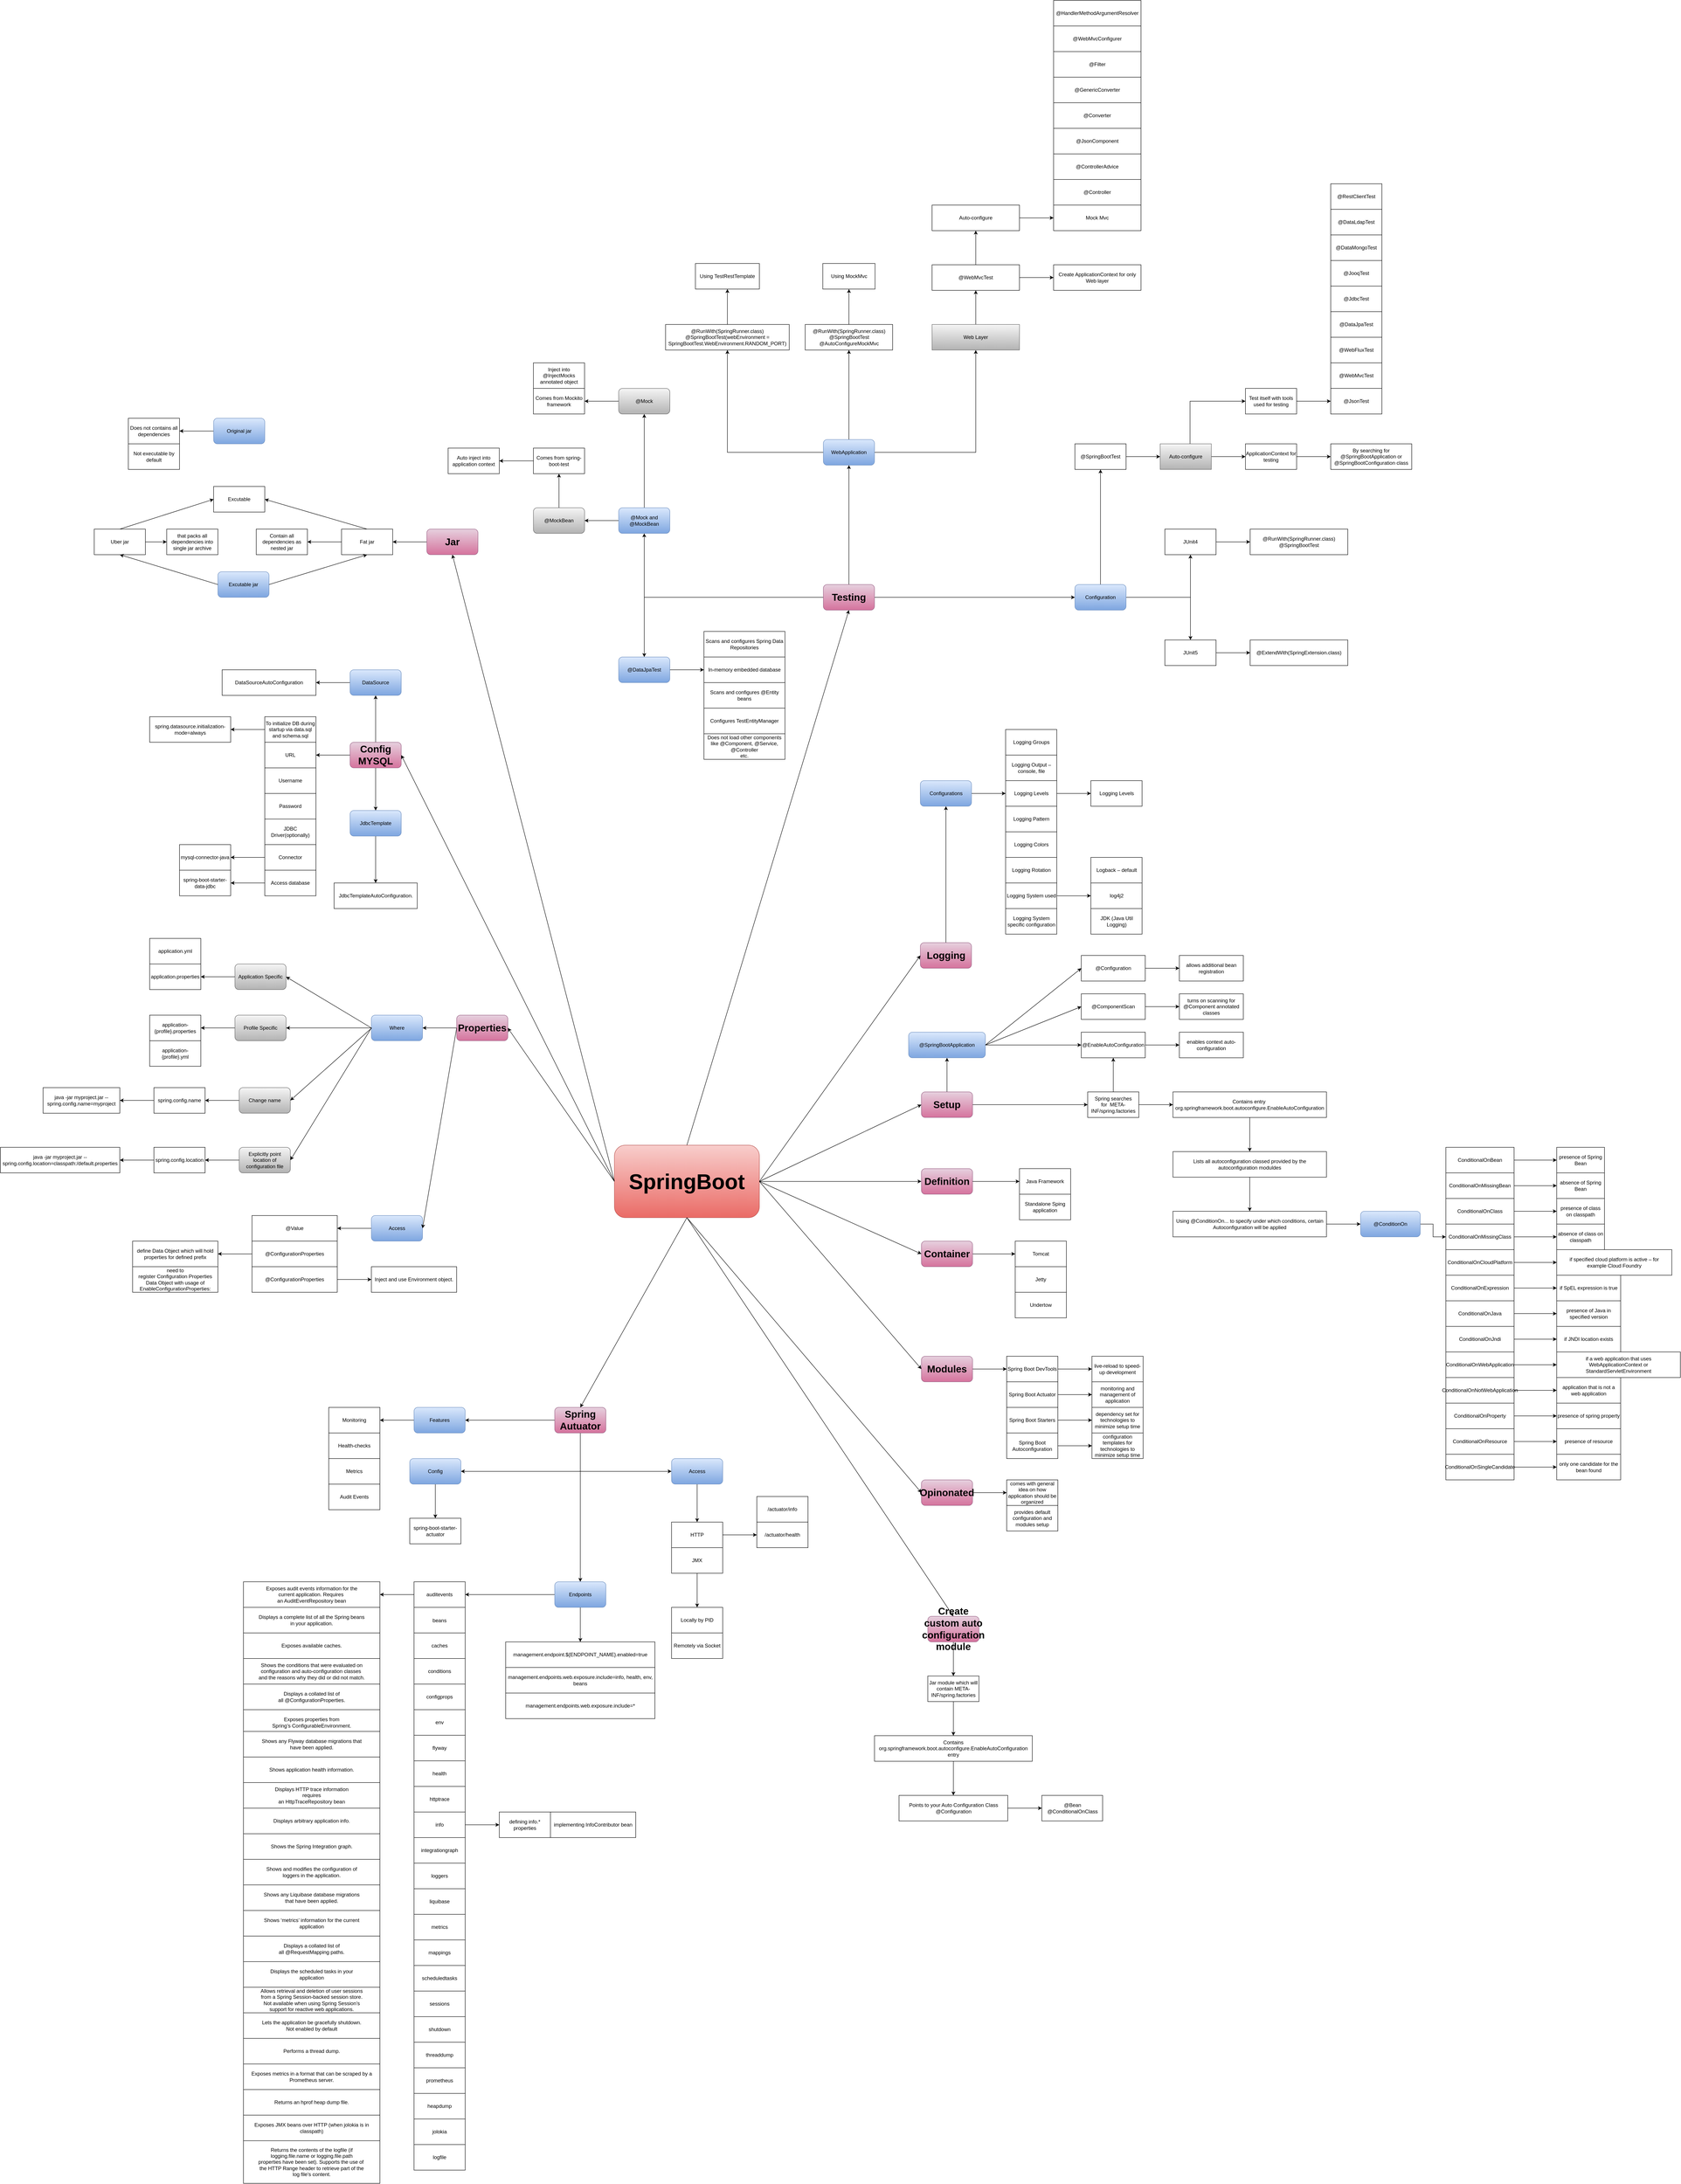 <mxfile version="15.3.2" type="github">
  <diagram id="dreM8uz34kwqOu2bzQN_" name="Page-1">
    <mxGraphModel dx="3009" dy="4281" grid="1" gridSize="10" guides="1" tooltips="1" connect="1" arrows="1" fold="1" page="1" pageScale="1" pageWidth="827" pageHeight="1169" math="0" shadow="0">
      <root>
        <mxCell id="0" />
        <mxCell id="1" parent="0" />
        <mxCell id="oPBbEOuvS6D-mwHCL3N9-1" value="" style="edgeStyle=orthogonalEdgeStyle;rounded=0;orthogonalLoop=1;jettySize=auto;html=1;fontSize=12;" edge="1" parent="1" source="oPBbEOuvS6D-mwHCL3N9-2" target="oPBbEOuvS6D-mwHCL3N9-3">
          <mxGeometry relative="1" as="geometry" />
        </mxCell>
        <mxCell id="oPBbEOuvS6D-mwHCL3N9-2" value="SpringBoot" style="rounded=1;whiteSpace=wrap;html=1;gradientColor=#ea6b66;fillColor=#f8cecc;strokeColor=#b85450;fontStyle=1;fontSize=50;direction=east;" vertex="1" parent="1">
          <mxGeometry x="220" y="285" width="340" height="170" as="geometry" />
        </mxCell>
        <mxCell id="oPBbEOuvS6D-mwHCL3N9-3" value="Definition" style="rounded=1;whiteSpace=wrap;html=1;gradientColor=#d5739d;fillColor=#e6d0de;strokeColor=#996185;fontStyle=1;fontSize=23;direction=east;" vertex="1" parent="1">
          <mxGeometry x="940" y="340" width="120" height="60" as="geometry" />
        </mxCell>
        <mxCell id="oPBbEOuvS6D-mwHCL3N9-4" value="" style="endArrow=classic;html=1;entryX=0;entryY=0.5;entryDx=0;entryDy=0;exitX=1;exitY=0.5;exitDx=0;exitDy=0;fontSize=12;" edge="1" parent="1" source="oPBbEOuvS6D-mwHCL3N9-3" target="oPBbEOuvS6D-mwHCL3N9-5">
          <mxGeometry width="50" height="50" relative="1" as="geometry">
            <mxPoint x="1010" y="420" as="sourcePoint" />
            <mxPoint x="1060" y="370" as="targetPoint" />
          </mxGeometry>
        </mxCell>
        <mxCell id="oPBbEOuvS6D-mwHCL3N9-5" value="Java Framework" style="rounded=0;whiteSpace=wrap;html=1;direction=east;fontSize=12;" vertex="1" parent="1">
          <mxGeometry x="1170" y="340" width="120" height="60" as="geometry" />
        </mxCell>
        <mxCell id="oPBbEOuvS6D-mwHCL3N9-6" value="Standalone Sping application" style="rounded=0;whiteSpace=wrap;html=1;direction=east;fontSize=12;" vertex="1" parent="1">
          <mxGeometry x="1170" y="400" width="120" height="60" as="geometry" />
        </mxCell>
        <mxCell id="oPBbEOuvS6D-mwHCL3N9-7" value="" style="edgeStyle=orthogonalEdgeStyle;rounded=0;orthogonalLoop=1;jettySize=auto;html=1;fontSize=12;" edge="1" parent="1" source="oPBbEOuvS6D-mwHCL3N9-8" target="oPBbEOuvS6D-mwHCL3N9-9">
          <mxGeometry relative="1" as="geometry" />
        </mxCell>
        <mxCell id="oPBbEOuvS6D-mwHCL3N9-8" value="Container" style="rounded=1;whiteSpace=wrap;html=1;gradientColor=#d5739d;fillColor=#e6d0de;strokeColor=#996185;fontStyle=1;fontSize=23;direction=east;" vertex="1" parent="1">
          <mxGeometry x="940" y="510" width="120" height="60" as="geometry" />
        </mxCell>
        <mxCell id="oPBbEOuvS6D-mwHCL3N9-9" value="Tomcat" style="rounded=0;whiteSpace=wrap;html=1;direction=east;fontSize=12;" vertex="1" parent="1">
          <mxGeometry x="1160" y="510" width="120" height="60" as="geometry" />
        </mxCell>
        <mxCell id="oPBbEOuvS6D-mwHCL3N9-10" value="Jetty" style="rounded=0;whiteSpace=wrap;html=1;direction=east;fontSize=12;" vertex="1" parent="1">
          <mxGeometry x="1160" y="570" width="120" height="60" as="geometry" />
        </mxCell>
        <mxCell id="oPBbEOuvS6D-mwHCL3N9-11" value="Undertow" style="rounded=0;whiteSpace=wrap;html=1;direction=east;fontSize=12;" vertex="1" parent="1">
          <mxGeometry x="1160" y="630" width="120" height="60" as="geometry" />
        </mxCell>
        <mxCell id="oPBbEOuvS6D-mwHCL3N9-12" value="" style="edgeStyle=orthogonalEdgeStyle;rounded=0;orthogonalLoop=1;jettySize=auto;html=1;fontSize=12;" edge="1" parent="1" source="oPBbEOuvS6D-mwHCL3N9-13" target="oPBbEOuvS6D-mwHCL3N9-15">
          <mxGeometry relative="1" as="geometry" />
        </mxCell>
        <mxCell id="oPBbEOuvS6D-mwHCL3N9-13" value="Modules" style="rounded=1;whiteSpace=wrap;html=1;gradientColor=#d5739d;fillColor=#e6d0de;strokeColor=#996185;fontStyle=1;fontSize=23;direction=east;" vertex="1" parent="1">
          <mxGeometry x="940" y="780" width="120" height="60" as="geometry" />
        </mxCell>
        <mxCell id="oPBbEOuvS6D-mwHCL3N9-14" value="" style="edgeStyle=orthogonalEdgeStyle;rounded=0;orthogonalLoop=1;jettySize=auto;html=1;fontSize=12;" edge="1" parent="1" source="oPBbEOuvS6D-mwHCL3N9-15" target="oPBbEOuvS6D-mwHCL3N9-16">
          <mxGeometry relative="1" as="geometry" />
        </mxCell>
        <mxCell id="oPBbEOuvS6D-mwHCL3N9-15" value="Spring Boot DevTools" style="rounded=0;whiteSpace=wrap;html=1;direction=east;fontSize=12;" vertex="1" parent="1">
          <mxGeometry x="1140" y="780" width="120" height="60" as="geometry" />
        </mxCell>
        <mxCell id="oPBbEOuvS6D-mwHCL3N9-16" value="live-reload to speed-up development" style="rounded=0;whiteSpace=wrap;html=1;direction=east;fontSize=12;" vertex="1" parent="1">
          <mxGeometry x="1340" y="780" width="120" height="60" as="geometry" />
        </mxCell>
        <mxCell id="oPBbEOuvS6D-mwHCL3N9-17" value="" style="edgeStyle=orthogonalEdgeStyle;rounded=0;orthogonalLoop=1;jettySize=auto;html=1;fontSize=12;" edge="1" parent="1" source="oPBbEOuvS6D-mwHCL3N9-18" target="oPBbEOuvS6D-mwHCL3N9-19">
          <mxGeometry relative="1" as="geometry" />
        </mxCell>
        <mxCell id="oPBbEOuvS6D-mwHCL3N9-18" value="Spring Boot Actuator" style="rounded=0;whiteSpace=wrap;html=1;direction=east;fontSize=12;" vertex="1" parent="1">
          <mxGeometry x="1140" y="840" width="120" height="60" as="geometry" />
        </mxCell>
        <mxCell id="oPBbEOuvS6D-mwHCL3N9-19" value="monitoring and management of application" style="rounded=0;whiteSpace=wrap;html=1;direction=east;fontSize=12;" vertex="1" parent="1">
          <mxGeometry x="1340" y="840" width="120" height="60" as="geometry" />
        </mxCell>
        <mxCell id="oPBbEOuvS6D-mwHCL3N9-20" value="" style="edgeStyle=orthogonalEdgeStyle;rounded=0;orthogonalLoop=1;jettySize=auto;html=1;entryX=0;entryY=0.5;entryDx=0;entryDy=0;fontSize=12;" edge="1" parent="1" source="oPBbEOuvS6D-mwHCL3N9-21" target="oPBbEOuvS6D-mwHCL3N9-22">
          <mxGeometry relative="1" as="geometry" />
        </mxCell>
        <mxCell id="oPBbEOuvS6D-mwHCL3N9-21" value="Spring Boot Starters" style="rounded=0;whiteSpace=wrap;html=1;direction=east;fontSize=12;" vertex="1" parent="1">
          <mxGeometry x="1140" y="900" width="120" height="60" as="geometry" />
        </mxCell>
        <mxCell id="oPBbEOuvS6D-mwHCL3N9-22" value="dependency set for technologies to minimize setup time" style="rounded=0;whiteSpace=wrap;html=1;direction=east;fontSize=12;" vertex="1" parent="1">
          <mxGeometry x="1340" y="900" width="120" height="60" as="geometry" />
        </mxCell>
        <mxCell id="oPBbEOuvS6D-mwHCL3N9-23" value="" style="edgeStyle=orthogonalEdgeStyle;rounded=0;orthogonalLoop=1;jettySize=auto;html=1;fontSize=12;" edge="1" parent="1" source="oPBbEOuvS6D-mwHCL3N9-24" target="oPBbEOuvS6D-mwHCL3N9-25">
          <mxGeometry relative="1" as="geometry" />
        </mxCell>
        <mxCell id="oPBbEOuvS6D-mwHCL3N9-24" value="Spring Boot Autoconfiguration" style="rounded=0;whiteSpace=wrap;html=1;direction=east;fontSize=12;" vertex="1" parent="1">
          <mxGeometry x="1140" y="960" width="120" height="60" as="geometry" />
        </mxCell>
        <mxCell id="oPBbEOuvS6D-mwHCL3N9-25" value="&lt;div style=&quot;font-size: 12px;&quot;&gt;configuration templates for technologies to&lt;/div&gt;&lt;div style=&quot;font-size: 12px;&quot;&gt;minimize setup time&lt;/div&gt;" style="rounded=0;whiteSpace=wrap;html=1;direction=east;fontSize=12;" vertex="1" parent="1">
          <mxGeometry x="1340" y="960" width="120" height="60" as="geometry" />
        </mxCell>
        <mxCell id="oPBbEOuvS6D-mwHCL3N9-26" value="" style="endArrow=classic;html=1;exitX=1;exitY=0.5;exitDx=0;exitDy=0;entryX=0;entryY=0.5;entryDx=0;entryDy=0;fontSize=12;" edge="1" parent="1" source="oPBbEOuvS6D-mwHCL3N9-2" target="oPBbEOuvS6D-mwHCL3N9-13">
          <mxGeometry width="50" height="50" relative="1" as="geometry">
            <mxPoint x="1010" y="760" as="sourcePoint" />
            <mxPoint x="1060" y="710" as="targetPoint" />
          </mxGeometry>
        </mxCell>
        <mxCell id="oPBbEOuvS6D-mwHCL3N9-27" value="" style="endArrow=classic;html=1;exitX=1;exitY=0.5;exitDx=0;exitDy=0;entryX=0;entryY=0.5;entryDx=0;entryDy=0;fontSize=12;" edge="1" parent="1" source="oPBbEOuvS6D-mwHCL3N9-2" target="oPBbEOuvS6D-mwHCL3N9-8">
          <mxGeometry width="50" height="50" relative="1" as="geometry">
            <mxPoint x="710" y="620" as="sourcePoint" />
            <mxPoint x="760" y="570" as="targetPoint" />
          </mxGeometry>
        </mxCell>
        <mxCell id="oPBbEOuvS6D-mwHCL3N9-28" value="" style="edgeStyle=orthogonalEdgeStyle;rounded=0;orthogonalLoop=1;jettySize=auto;html=1;fontSize=12;" edge="1" parent="1" source="oPBbEOuvS6D-mwHCL3N9-29" target="oPBbEOuvS6D-mwHCL3N9-30">
          <mxGeometry relative="1" as="geometry" />
        </mxCell>
        <mxCell id="oPBbEOuvS6D-mwHCL3N9-29" value="Opinonated" style="rounded=1;whiteSpace=wrap;html=1;gradientColor=#d5739d;fillColor=#e6d0de;strokeColor=#996185;fontStyle=1;fontSize=23;direction=east;" vertex="1" parent="1">
          <mxGeometry x="940" y="1070" width="120" height="60" as="geometry" />
        </mxCell>
        <mxCell id="oPBbEOuvS6D-mwHCL3N9-30" value="comes with general idea on how application should be organized" style="rounded=0;whiteSpace=wrap;html=1;direction=east;fontSize=12;" vertex="1" parent="1">
          <mxGeometry x="1140" y="1070" width="120" height="60" as="geometry" />
        </mxCell>
        <mxCell id="oPBbEOuvS6D-mwHCL3N9-31" value="provides default configuration and modules setup" style="rounded=0;whiteSpace=wrap;html=1;direction=east;fontSize=12;" vertex="1" parent="1">
          <mxGeometry x="1140" y="1130" width="120" height="60" as="geometry" />
        </mxCell>
        <mxCell id="oPBbEOuvS6D-mwHCL3N9-32" value="" style="edgeStyle=orthogonalEdgeStyle;rounded=0;orthogonalLoop=1;jettySize=auto;html=1;fontSize=12;" edge="1" parent="1" source="oPBbEOuvS6D-mwHCL3N9-34" target="oPBbEOuvS6D-mwHCL3N9-37">
          <mxGeometry relative="1" as="geometry" />
        </mxCell>
        <mxCell id="oPBbEOuvS6D-mwHCL3N9-33" value="" style="edgeStyle=orthogonalEdgeStyle;rounded=0;orthogonalLoop=1;jettySize=auto;html=1;fontSize=12;" edge="1" parent="1" source="oPBbEOuvS6D-mwHCL3N9-34" target="oPBbEOuvS6D-mwHCL3N9-181">
          <mxGeometry relative="1" as="geometry" />
        </mxCell>
        <mxCell id="oPBbEOuvS6D-mwHCL3N9-34" value="Setup" style="rounded=1;whiteSpace=wrap;html=1;gradientColor=#d5739d;fillColor=#e6d0de;strokeColor=#996185;fontStyle=1;fontSize=23;direction=east;" vertex="1" parent="1">
          <mxGeometry x="940" y="160" width="120" height="60" as="geometry" />
        </mxCell>
        <mxCell id="oPBbEOuvS6D-mwHCL3N9-35" value="" style="edgeStyle=orthogonalEdgeStyle;rounded=0;orthogonalLoop=1;jettySize=auto;html=1;fontSize=12;" edge="1" parent="1" source="oPBbEOuvS6D-mwHCL3N9-37" target="oPBbEOuvS6D-mwHCL3N9-39">
          <mxGeometry relative="1" as="geometry" />
        </mxCell>
        <mxCell id="oPBbEOuvS6D-mwHCL3N9-36" value="" style="edgeStyle=orthogonalEdgeStyle;rounded=0;orthogonalLoop=1;jettySize=auto;html=1;fontSize=12;" edge="1" parent="1" source="oPBbEOuvS6D-mwHCL3N9-37" target="oPBbEOuvS6D-mwHCL3N9-180">
          <mxGeometry relative="1" as="geometry" />
        </mxCell>
        <mxCell id="oPBbEOuvS6D-mwHCL3N9-37" value="Spring searches for&amp;nbsp;&amp;nbsp;META-INF/spring.factories" style="rounded=0;whiteSpace=wrap;html=1;direction=east;fontSize=12;" vertex="1" parent="1">
          <mxGeometry x="1330" y="160" width="120" height="60" as="geometry" />
        </mxCell>
        <mxCell id="oPBbEOuvS6D-mwHCL3N9-38" value="" style="edgeStyle=orthogonalEdgeStyle;rounded=0;orthogonalLoop=1;jettySize=auto;html=1;fontSize=12;" edge="1" parent="1" source="oPBbEOuvS6D-mwHCL3N9-39" target="oPBbEOuvS6D-mwHCL3N9-41">
          <mxGeometry relative="1" as="geometry" />
        </mxCell>
        <mxCell id="oPBbEOuvS6D-mwHCL3N9-39" value="Contains entry&amp;nbsp;&lt;br style=&quot;font-size: 12px;&quot;&gt;org.springframework.boot.autoconfigure.EnableAutoConfiguration" style="rounded=0;whiteSpace=wrap;html=1;direction=east;fontSize=12;" vertex="1" parent="1">
          <mxGeometry x="1530" y="160" width="360" height="60" as="geometry" />
        </mxCell>
        <mxCell id="oPBbEOuvS6D-mwHCL3N9-40" value="" style="edgeStyle=orthogonalEdgeStyle;rounded=0;orthogonalLoop=1;jettySize=auto;html=1;fontSize=12;" edge="1" parent="1" source="oPBbEOuvS6D-mwHCL3N9-41" target="oPBbEOuvS6D-mwHCL3N9-43">
          <mxGeometry relative="1" as="geometry" />
        </mxCell>
        <mxCell id="oPBbEOuvS6D-mwHCL3N9-41" value="Lists all autoconfiguration classed provided by the autoconfiguration moduldes" style="rounded=0;whiteSpace=wrap;html=1;direction=east;fontSize=12;" vertex="1" parent="1">
          <mxGeometry x="1530" y="300" width="360" height="60" as="geometry" />
        </mxCell>
        <mxCell id="oPBbEOuvS6D-mwHCL3N9-42" value="" style="edgeStyle=orthogonalEdgeStyle;rounded=0;orthogonalLoop=1;jettySize=auto;html=1;fontSize=12;" edge="1" parent="1" source="oPBbEOuvS6D-mwHCL3N9-43" target="oPBbEOuvS6D-mwHCL3N9-45">
          <mxGeometry relative="1" as="geometry" />
        </mxCell>
        <mxCell id="oPBbEOuvS6D-mwHCL3N9-43" value="Using @ConditionOn... to specify under which conditions, certain Autoconfiguration will be applied" style="rounded=0;whiteSpace=wrap;html=1;direction=east;fontSize=12;" vertex="1" parent="1">
          <mxGeometry x="1530" y="440" width="360" height="60" as="geometry" />
        </mxCell>
        <mxCell id="oPBbEOuvS6D-mwHCL3N9-44" value="" style="edgeStyle=orthogonalEdgeStyle;rounded=0;orthogonalLoop=1;jettySize=auto;html=1;fontSize=12;" edge="1" parent="1" source="oPBbEOuvS6D-mwHCL3N9-45" target="oPBbEOuvS6D-mwHCL3N9-56">
          <mxGeometry relative="1" as="geometry" />
        </mxCell>
        <mxCell id="oPBbEOuvS6D-mwHCL3N9-45" value="@ConditionOn" style="rounded=1;whiteSpace=wrap;html=1;gradientColor=#7ea6e0;fillColor=#dae8fc;strokeColor=#6c8ebf;direction=east;fontSize=12;" vertex="1" parent="1">
          <mxGeometry x="1970" y="440" width="140" height="60" as="geometry" />
        </mxCell>
        <mxCell id="oPBbEOuvS6D-mwHCL3N9-46" value="" style="edgeStyle=orthogonalEdgeStyle;rounded=0;orthogonalLoop=1;jettySize=auto;html=1;fontSize=12;" edge="1" parent="1" source="oPBbEOuvS6D-mwHCL3N9-47" target="oPBbEOuvS6D-mwHCL3N9-48">
          <mxGeometry relative="1" as="geometry" />
        </mxCell>
        <mxCell id="oPBbEOuvS6D-mwHCL3N9-47" value="ConditionalOnBean" style="rounded=0;whiteSpace=wrap;html=1;direction=east;fontSize=12;" vertex="1" parent="1">
          <mxGeometry x="2170" y="290" width="160" height="60" as="geometry" />
        </mxCell>
        <mxCell id="oPBbEOuvS6D-mwHCL3N9-48" value="presence of Spring Bean" style="rounded=0;whiteSpace=wrap;html=1;direction=east;fontSize=12;" vertex="1" parent="1">
          <mxGeometry x="2430" y="290" width="112" height="60" as="geometry" />
        </mxCell>
        <mxCell id="oPBbEOuvS6D-mwHCL3N9-49" style="edgeStyle=orthogonalEdgeStyle;rounded=0;orthogonalLoop=1;jettySize=auto;html=1;entryX=0;entryY=0.5;entryDx=0;entryDy=0;fontSize=12;" edge="1" parent="1" source="oPBbEOuvS6D-mwHCL3N9-50" target="oPBbEOuvS6D-mwHCL3N9-51">
          <mxGeometry relative="1" as="geometry" />
        </mxCell>
        <mxCell id="oPBbEOuvS6D-mwHCL3N9-50" value="ConditionalOnMissingBean" style="rounded=0;whiteSpace=wrap;html=1;direction=east;fontSize=12;" vertex="1" parent="1">
          <mxGeometry x="2170" y="350" width="160" height="60" as="geometry" />
        </mxCell>
        <mxCell id="oPBbEOuvS6D-mwHCL3N9-51" value="absence of Spring Bean" style="rounded=0;whiteSpace=wrap;html=1;direction=east;fontSize=12;" vertex="1" parent="1">
          <mxGeometry x="2430" y="350" width="112" height="60" as="geometry" />
        </mxCell>
        <mxCell id="oPBbEOuvS6D-mwHCL3N9-52" style="edgeStyle=orthogonalEdgeStyle;rounded=0;orthogonalLoop=1;jettySize=auto;html=1;entryX=0;entryY=0.5;entryDx=0;entryDy=0;fontSize=12;" edge="1" parent="1" source="oPBbEOuvS6D-mwHCL3N9-53" target="oPBbEOuvS6D-mwHCL3N9-54">
          <mxGeometry relative="1" as="geometry" />
        </mxCell>
        <mxCell id="oPBbEOuvS6D-mwHCL3N9-53" value="ConditionalOnClass" style="rounded=0;whiteSpace=wrap;html=1;direction=east;fontSize=12;" vertex="1" parent="1">
          <mxGeometry x="2170" y="410" width="160" height="60" as="geometry" />
        </mxCell>
        <mxCell id="oPBbEOuvS6D-mwHCL3N9-54" value="presence of class on classpath" style="rounded=0;whiteSpace=wrap;html=1;direction=east;fontSize=12;" vertex="1" parent="1">
          <mxGeometry x="2430" y="410" width="112" height="60" as="geometry" />
        </mxCell>
        <mxCell id="oPBbEOuvS6D-mwHCL3N9-55" style="edgeStyle=orthogonalEdgeStyle;rounded=0;orthogonalLoop=1;jettySize=auto;html=1;entryX=0;entryY=0.5;entryDx=0;entryDy=0;fontSize=12;" edge="1" parent="1" source="oPBbEOuvS6D-mwHCL3N9-56" target="oPBbEOuvS6D-mwHCL3N9-57">
          <mxGeometry relative="1" as="geometry" />
        </mxCell>
        <mxCell id="oPBbEOuvS6D-mwHCL3N9-56" value="ConditionalOnMissingClass" style="rounded=0;whiteSpace=wrap;html=1;direction=east;fontSize=12;" vertex="1" parent="1">
          <mxGeometry x="2170" y="470" width="160" height="60" as="geometry" />
        </mxCell>
        <mxCell id="oPBbEOuvS6D-mwHCL3N9-57" value="absence of class on classpath" style="rounded=0;whiteSpace=wrap;html=1;direction=east;fontSize=12;" vertex="1" parent="1">
          <mxGeometry x="2430" y="470" width="112" height="60" as="geometry" />
        </mxCell>
        <mxCell id="oPBbEOuvS6D-mwHCL3N9-58" style="edgeStyle=orthogonalEdgeStyle;rounded=0;orthogonalLoop=1;jettySize=auto;html=1;entryX=0;entryY=0.5;entryDx=0;entryDy=0;fontSize=12;" edge="1" parent="1" source="oPBbEOuvS6D-mwHCL3N9-59" target="oPBbEOuvS6D-mwHCL3N9-60">
          <mxGeometry relative="1" as="geometry" />
        </mxCell>
        <mxCell id="oPBbEOuvS6D-mwHCL3N9-59" value="ConditionalOnCloudPlatform" style="rounded=0;whiteSpace=wrap;html=1;direction=east;fontSize=12;" vertex="1" parent="1">
          <mxGeometry x="2170" y="530" width="160" height="60" as="geometry" />
        </mxCell>
        <mxCell id="oPBbEOuvS6D-mwHCL3N9-60" value="if specified cloud platform is active – for&#xa;example Cloud Foundry" style="rounded=0;whiteSpace=wrap;html=1;direction=east;fontSize=12;" vertex="1" parent="1">
          <mxGeometry x="2430" y="530" width="270" height="60" as="geometry" />
        </mxCell>
        <mxCell id="oPBbEOuvS6D-mwHCL3N9-61" style="edgeStyle=orthogonalEdgeStyle;rounded=0;orthogonalLoop=1;jettySize=auto;html=1;entryX=0;entryY=0.5;entryDx=0;entryDy=0;fontSize=12;" edge="1" parent="1" source="oPBbEOuvS6D-mwHCL3N9-62" target="oPBbEOuvS6D-mwHCL3N9-63">
          <mxGeometry relative="1" as="geometry" />
        </mxCell>
        <mxCell id="oPBbEOuvS6D-mwHCL3N9-62" value="ConditionalOnExpression" style="rounded=0;whiteSpace=wrap;html=1;direction=east;fontSize=12;" vertex="1" parent="1">
          <mxGeometry x="2170" y="590" width="160" height="60" as="geometry" />
        </mxCell>
        <mxCell id="oPBbEOuvS6D-mwHCL3N9-63" value="if SpEL expression is true" style="rounded=0;whiteSpace=wrap;html=1;direction=east;fontSize=12;" vertex="1" parent="1">
          <mxGeometry x="2430" y="590" width="150" height="60" as="geometry" />
        </mxCell>
        <mxCell id="oPBbEOuvS6D-mwHCL3N9-64" style="edgeStyle=orthogonalEdgeStyle;rounded=0;orthogonalLoop=1;jettySize=auto;html=1;entryX=0;entryY=0.5;entryDx=0;entryDy=0;fontSize=12;" edge="1" parent="1" source="oPBbEOuvS6D-mwHCL3N9-65" target="oPBbEOuvS6D-mwHCL3N9-66">
          <mxGeometry relative="1" as="geometry" />
        </mxCell>
        <mxCell id="oPBbEOuvS6D-mwHCL3N9-65" value="ConditionalOnJava" style="rounded=0;whiteSpace=wrap;html=1;direction=east;fontSize=12;" vertex="1" parent="1">
          <mxGeometry x="2170" y="650" width="160" height="60" as="geometry" />
        </mxCell>
        <mxCell id="oPBbEOuvS6D-mwHCL3N9-66" value="presence of Java in specified version" style="rounded=0;whiteSpace=wrap;html=1;direction=east;fontSize=12;" vertex="1" parent="1">
          <mxGeometry x="2430" y="650" width="150" height="60" as="geometry" />
        </mxCell>
        <mxCell id="oPBbEOuvS6D-mwHCL3N9-67" style="edgeStyle=orthogonalEdgeStyle;rounded=0;orthogonalLoop=1;jettySize=auto;html=1;entryX=0;entryY=0.5;entryDx=0;entryDy=0;fontSize=12;" edge="1" parent="1" source="oPBbEOuvS6D-mwHCL3N9-68" target="oPBbEOuvS6D-mwHCL3N9-69">
          <mxGeometry relative="1" as="geometry" />
        </mxCell>
        <mxCell id="oPBbEOuvS6D-mwHCL3N9-68" value="ConditionalOnJndi" style="rounded=0;whiteSpace=wrap;html=1;direction=east;fontSize=12;" vertex="1" parent="1">
          <mxGeometry x="2170" y="710" width="160" height="60" as="geometry" />
        </mxCell>
        <mxCell id="oPBbEOuvS6D-mwHCL3N9-69" value="if JNDI location exists" style="rounded=0;whiteSpace=wrap;html=1;direction=east;fontSize=12;" vertex="1" parent="1">
          <mxGeometry x="2430" y="710" width="150" height="60" as="geometry" />
        </mxCell>
        <mxCell id="oPBbEOuvS6D-mwHCL3N9-70" style="edgeStyle=orthogonalEdgeStyle;rounded=0;orthogonalLoop=1;jettySize=auto;html=1;entryX=0;entryY=0.5;entryDx=0;entryDy=0;fontSize=12;" edge="1" parent="1" source="oPBbEOuvS6D-mwHCL3N9-71" target="oPBbEOuvS6D-mwHCL3N9-72">
          <mxGeometry relative="1" as="geometry" />
        </mxCell>
        <mxCell id="oPBbEOuvS6D-mwHCL3N9-71" value="ConditionalOnWebApplication" style="rounded=0;whiteSpace=wrap;html=1;direction=east;fontSize=12;" vertex="1" parent="1">
          <mxGeometry x="2170" y="770" width="160" height="60" as="geometry" />
        </mxCell>
        <mxCell id="oPBbEOuvS6D-mwHCL3N9-72" value="if a web application that uses&#xa;WebApplicationContext or StandardServletEnvironment" style="rounded=0;whiteSpace=wrap;html=1;direction=east;fontSize=12;" vertex="1" parent="1">
          <mxGeometry x="2430" y="770" width="290" height="60" as="geometry" />
        </mxCell>
        <mxCell id="oPBbEOuvS6D-mwHCL3N9-73" style="edgeStyle=orthogonalEdgeStyle;rounded=0;orthogonalLoop=1;jettySize=auto;html=1;entryX=0;entryY=0.5;entryDx=0;entryDy=0;fontSize=12;" edge="1" parent="1" source="oPBbEOuvS6D-mwHCL3N9-74" target="oPBbEOuvS6D-mwHCL3N9-75">
          <mxGeometry relative="1" as="geometry" />
        </mxCell>
        <mxCell id="oPBbEOuvS6D-mwHCL3N9-74" value="ConditionalOnNotWebApplication" style="rounded=0;whiteSpace=wrap;html=1;direction=east;fontSize=12;" vertex="1" parent="1">
          <mxGeometry x="2170" y="830" width="160" height="60" as="geometry" />
        </mxCell>
        <mxCell id="oPBbEOuvS6D-mwHCL3N9-75" value="application that is not a web application" style="rounded=0;whiteSpace=wrap;html=1;direction=east;fontSize=12;" vertex="1" parent="1">
          <mxGeometry x="2430" y="830" width="150" height="60" as="geometry" />
        </mxCell>
        <mxCell id="oPBbEOuvS6D-mwHCL3N9-76" style="edgeStyle=orthogonalEdgeStyle;rounded=0;orthogonalLoop=1;jettySize=auto;html=1;entryX=0;entryY=0.5;entryDx=0;entryDy=0;fontSize=12;" edge="1" parent="1" source="oPBbEOuvS6D-mwHCL3N9-77" target="oPBbEOuvS6D-mwHCL3N9-78">
          <mxGeometry relative="1" as="geometry" />
        </mxCell>
        <mxCell id="oPBbEOuvS6D-mwHCL3N9-77" value="ConditionalOnProperty" style="rounded=0;whiteSpace=wrap;html=1;direction=east;fontSize=12;" vertex="1" parent="1">
          <mxGeometry x="2170" y="890" width="160" height="60" as="geometry" />
        </mxCell>
        <mxCell id="oPBbEOuvS6D-mwHCL3N9-78" value="presence of spring property" style="rounded=0;whiteSpace=wrap;html=1;direction=east;fontSize=12;" vertex="1" parent="1">
          <mxGeometry x="2430" y="890" width="150" height="60" as="geometry" />
        </mxCell>
        <mxCell id="oPBbEOuvS6D-mwHCL3N9-79" style="edgeStyle=orthogonalEdgeStyle;rounded=0;orthogonalLoop=1;jettySize=auto;html=1;entryX=0;entryY=0.5;entryDx=0;entryDy=0;fontSize=12;" edge="1" parent="1" source="oPBbEOuvS6D-mwHCL3N9-80" target="oPBbEOuvS6D-mwHCL3N9-81">
          <mxGeometry relative="1" as="geometry" />
        </mxCell>
        <mxCell id="oPBbEOuvS6D-mwHCL3N9-80" value="ConditionalOnResource" style="rounded=0;whiteSpace=wrap;html=1;direction=east;fontSize=12;" vertex="1" parent="1">
          <mxGeometry x="2170" y="950" width="160" height="60" as="geometry" />
        </mxCell>
        <mxCell id="oPBbEOuvS6D-mwHCL3N9-81" value="presence of resource" style="rounded=0;whiteSpace=wrap;html=1;direction=east;fontSize=12;" vertex="1" parent="1">
          <mxGeometry x="2430" y="950" width="150" height="60" as="geometry" />
        </mxCell>
        <mxCell id="oPBbEOuvS6D-mwHCL3N9-82" style="edgeStyle=orthogonalEdgeStyle;rounded=0;orthogonalLoop=1;jettySize=auto;html=1;entryX=0;entryY=0.5;entryDx=0;entryDy=0;fontSize=12;" edge="1" parent="1" source="oPBbEOuvS6D-mwHCL3N9-83" target="oPBbEOuvS6D-mwHCL3N9-84">
          <mxGeometry relative="1" as="geometry" />
        </mxCell>
        <mxCell id="oPBbEOuvS6D-mwHCL3N9-83" value="ConditionalOnSingleCandidate" style="rounded=0;whiteSpace=wrap;html=1;direction=east;fontSize=12;" vertex="1" parent="1">
          <mxGeometry x="2170" y="1010" width="160" height="60" as="geometry" />
        </mxCell>
        <mxCell id="oPBbEOuvS6D-mwHCL3N9-84" value="only one candidate for the bean found" style="rounded=0;whiteSpace=wrap;html=1;direction=east;fontSize=12;" vertex="1" parent="1">
          <mxGeometry x="2430" y="1010" width="150" height="60" as="geometry" />
        </mxCell>
        <mxCell id="oPBbEOuvS6D-mwHCL3N9-85" value="" style="endArrow=classic;html=1;exitX=1;exitY=0.5;exitDx=0;exitDy=0;entryX=0;entryY=0.5;entryDx=0;entryDy=0;fontSize=12;" edge="1" parent="1" source="oPBbEOuvS6D-mwHCL3N9-2" target="oPBbEOuvS6D-mwHCL3N9-34">
          <mxGeometry width="50" height="50" relative="1" as="geometry">
            <mxPoint x="750" y="270" as="sourcePoint" />
            <mxPoint x="800" y="220" as="targetPoint" />
          </mxGeometry>
        </mxCell>
        <mxCell id="oPBbEOuvS6D-mwHCL3N9-86" value="" style="edgeStyle=orthogonalEdgeStyle;rounded=0;orthogonalLoop=1;jettySize=auto;html=1;fontSize=12;" edge="1" parent="1" source="oPBbEOuvS6D-mwHCL3N9-87" target="oPBbEOuvS6D-mwHCL3N9-89">
          <mxGeometry relative="1" as="geometry" />
        </mxCell>
        <mxCell id="oPBbEOuvS6D-mwHCL3N9-87" value="Logging" style="rounded=1;whiteSpace=wrap;html=1;gradientColor=#d5739d;fillColor=#e6d0de;strokeColor=#996185;fontStyle=1;fontSize=23;direction=east;" vertex="1" parent="1">
          <mxGeometry x="937.5" y="-190" width="120" height="60" as="geometry" />
        </mxCell>
        <mxCell id="oPBbEOuvS6D-mwHCL3N9-88" value="" style="edgeStyle=orthogonalEdgeStyle;rounded=0;orthogonalLoop=1;jettySize=auto;html=1;fontSize=12;" edge="1" parent="1" source="oPBbEOuvS6D-mwHCL3N9-89" target="oPBbEOuvS6D-mwHCL3N9-91">
          <mxGeometry relative="1" as="geometry" />
        </mxCell>
        <mxCell id="oPBbEOuvS6D-mwHCL3N9-89" value="Configurations" style="rounded=1;whiteSpace=wrap;html=1;gradientColor=#7ea6e0;fillColor=#dae8fc;strokeColor=#6c8ebf;direction=east;fontSize=12;" vertex="1" parent="1">
          <mxGeometry x="937.5" y="-570" width="120" height="60" as="geometry" />
        </mxCell>
        <mxCell id="oPBbEOuvS6D-mwHCL3N9-90" value="" style="edgeStyle=orthogonalEdgeStyle;rounded=0;orthogonalLoop=1;jettySize=auto;html=1;fontSize=12;" edge="1" parent="1" source="oPBbEOuvS6D-mwHCL3N9-91" target="oPBbEOuvS6D-mwHCL3N9-103">
          <mxGeometry relative="1" as="geometry" />
        </mxCell>
        <mxCell id="oPBbEOuvS6D-mwHCL3N9-91" value="Logging Levels" style="rounded=0;whiteSpace=wrap;html=1;direction=east;fontSize=12;" vertex="1" parent="1">
          <mxGeometry x="1137.5" y="-570" width="120" height="60" as="geometry" />
        </mxCell>
        <mxCell id="oPBbEOuvS6D-mwHCL3N9-92" value="Logging Pattern" style="rounded=0;whiteSpace=wrap;html=1;direction=east;fontSize=12;" vertex="1" parent="1">
          <mxGeometry x="1137.5" y="-510" width="120" height="60" as="geometry" />
        </mxCell>
        <mxCell id="oPBbEOuvS6D-mwHCL3N9-93" value="Logging Colors" style="rounded=0;whiteSpace=wrap;html=1;direction=east;fontSize=12;" vertex="1" parent="1">
          <mxGeometry x="1137.5" y="-450" width="120" height="60" as="geometry" />
        </mxCell>
        <mxCell id="oPBbEOuvS6D-mwHCL3N9-94" value="Logging Output – console, file" style="rounded=0;whiteSpace=wrap;html=1;direction=east;fontSize=12;" vertex="1" parent="1">
          <mxGeometry x="1137.5" y="-630" width="120" height="60" as="geometry" />
        </mxCell>
        <mxCell id="oPBbEOuvS6D-mwHCL3N9-95" value="Logging Rotation" style="rounded=0;whiteSpace=wrap;html=1;direction=east;fontSize=12;" vertex="1" parent="1">
          <mxGeometry x="1137.5" y="-390" width="120" height="60" as="geometry" />
        </mxCell>
        <mxCell id="oPBbEOuvS6D-mwHCL3N9-96" value="Logging Groups" style="rounded=0;whiteSpace=wrap;html=1;direction=east;fontSize=12;" vertex="1" parent="1">
          <mxGeometry x="1137.5" y="-690" width="120" height="60" as="geometry" />
        </mxCell>
        <mxCell id="oPBbEOuvS6D-mwHCL3N9-97" value="" style="edgeStyle=orthogonalEdgeStyle;rounded=0;orthogonalLoop=1;jettySize=auto;html=1;fontSize=12;" edge="1" parent="1" source="oPBbEOuvS6D-mwHCL3N9-98" target="oPBbEOuvS6D-mwHCL3N9-99">
          <mxGeometry relative="1" as="geometry" />
        </mxCell>
        <mxCell id="oPBbEOuvS6D-mwHCL3N9-98" value="Logging System used" style="rounded=0;whiteSpace=wrap;html=1;direction=east;fontSize=12;" vertex="1" parent="1">
          <mxGeometry x="1137.5" y="-330" width="120" height="60" as="geometry" />
        </mxCell>
        <mxCell id="oPBbEOuvS6D-mwHCL3N9-99" value="log4j2" style="rounded=0;whiteSpace=wrap;html=1;direction=east;fontSize=12;" vertex="1" parent="1">
          <mxGeometry x="1337.5" y="-330" width="120" height="60" as="geometry" />
        </mxCell>
        <mxCell id="oPBbEOuvS6D-mwHCL3N9-100" value="Logback – default" style="rounded=0;whiteSpace=wrap;html=1;direction=east;fontSize=12;" vertex="1" parent="1">
          <mxGeometry x="1337.5" y="-390" width="120" height="60" as="geometry" />
        </mxCell>
        <mxCell id="oPBbEOuvS6D-mwHCL3N9-101" value="JDK (Java Util Logging)" style="rounded=0;whiteSpace=wrap;html=1;direction=east;fontSize=12;" vertex="1" parent="1">
          <mxGeometry x="1337.5" y="-270" width="120" height="60" as="geometry" />
        </mxCell>
        <mxCell id="oPBbEOuvS6D-mwHCL3N9-102" value="Logging System specific configuration" style="rounded=0;whiteSpace=wrap;html=1;direction=east;fontSize=12;" vertex="1" parent="1">
          <mxGeometry x="1137.5" y="-270" width="120" height="60" as="geometry" />
        </mxCell>
        <mxCell id="oPBbEOuvS6D-mwHCL3N9-103" value="Logging Levels" style="rounded=0;whiteSpace=wrap;html=1;direction=east;fontSize=12;" vertex="1" parent="1">
          <mxGeometry x="1337.5" y="-570" width="120" height="60" as="geometry" />
        </mxCell>
        <mxCell id="oPBbEOuvS6D-mwHCL3N9-104" value="" style="endArrow=classic;html=1;exitX=1;exitY=0.5;exitDx=0;exitDy=0;entryX=0;entryY=0.5;entryDx=0;entryDy=0;fontSize=12;" edge="1" parent="1" source="oPBbEOuvS6D-mwHCL3N9-2" target="oPBbEOuvS6D-mwHCL3N9-87">
          <mxGeometry width="50" height="50" relative="1" as="geometry">
            <mxPoint x="1040" y="110" as="sourcePoint" />
            <mxPoint x="1090" y="60" as="targetPoint" />
          </mxGeometry>
        </mxCell>
        <mxCell id="oPBbEOuvS6D-mwHCL3N9-105" value="" style="edgeStyle=orthogonalEdgeStyle;rounded=0;orthogonalLoop=1;jettySize=auto;html=1;fontSize=12;" edge="1" parent="1" source="oPBbEOuvS6D-mwHCL3N9-106" target="oPBbEOuvS6D-mwHCL3N9-108">
          <mxGeometry relative="1" as="geometry" />
        </mxCell>
        <mxCell id="oPBbEOuvS6D-mwHCL3N9-106" value="Properties" style="rounded=1;whiteSpace=wrap;html=1;gradientColor=#d5739d;fillColor=#e6d0de;strokeColor=#996185;fontStyle=1;fontSize=23;direction=east;" vertex="1" parent="1">
          <mxGeometry x="-150" y="-20" width="120" height="60" as="geometry" />
        </mxCell>
        <mxCell id="oPBbEOuvS6D-mwHCL3N9-107" value="" style="edgeStyle=orthogonalEdgeStyle;rounded=0;orthogonalLoop=1;jettySize=auto;html=1;fontSize=12;" edge="1" parent="1" source="oPBbEOuvS6D-mwHCL3N9-108" target="oPBbEOuvS6D-mwHCL3N9-110">
          <mxGeometry relative="1" as="geometry" />
        </mxCell>
        <mxCell id="oPBbEOuvS6D-mwHCL3N9-108" value="Where" style="rounded=1;whiteSpace=wrap;html=1;gradientColor=#7ea6e0;fillColor=#dae8fc;strokeColor=#6c8ebf;direction=east;fontSize=12;" vertex="1" parent="1">
          <mxGeometry x="-350" y="-20" width="120" height="60" as="geometry" />
        </mxCell>
        <mxCell id="oPBbEOuvS6D-mwHCL3N9-109" value="" style="edgeStyle=orthogonalEdgeStyle;rounded=0;orthogonalLoop=1;jettySize=auto;html=1;fontSize=12;" edge="1" parent="1" source="oPBbEOuvS6D-mwHCL3N9-110" target="oPBbEOuvS6D-mwHCL3N9-111">
          <mxGeometry relative="1" as="geometry" />
        </mxCell>
        <mxCell id="oPBbEOuvS6D-mwHCL3N9-110" value="Profile Specific" style="rounded=1;whiteSpace=wrap;html=1;gradientColor=#b3b3b3;fillColor=#f5f5f5;strokeColor=#666666;direction=east;fontSize=12;" vertex="1" parent="1">
          <mxGeometry x="-670" y="-20" width="120" height="60" as="geometry" />
        </mxCell>
        <mxCell id="oPBbEOuvS6D-mwHCL3N9-111" value="application-{profile}.properties" style="rounded=0;whiteSpace=wrap;html=1;direction=east;fontSize=12;" vertex="1" parent="1">
          <mxGeometry x="-870" y="-20" width="120" height="60" as="geometry" />
        </mxCell>
        <mxCell id="oPBbEOuvS6D-mwHCL3N9-112" value="application-{profile}.yml" style="rounded=0;whiteSpace=wrap;html=1;direction=east;fontSize=12;" vertex="1" parent="1">
          <mxGeometry x="-870" y="40" width="120" height="60" as="geometry" />
        </mxCell>
        <mxCell id="oPBbEOuvS6D-mwHCL3N9-113" value="" style="edgeStyle=orthogonalEdgeStyle;rounded=0;orthogonalLoop=1;jettySize=auto;html=1;fontSize=12;" edge="1" parent="1" source="oPBbEOuvS6D-mwHCL3N9-114" target="oPBbEOuvS6D-mwHCL3N9-116">
          <mxGeometry relative="1" as="geometry" />
        </mxCell>
        <mxCell id="oPBbEOuvS6D-mwHCL3N9-114" value="Application Specific" style="rounded=1;whiteSpace=wrap;html=1;gradientColor=#b3b3b3;fillColor=#f5f5f5;strokeColor=#666666;direction=east;fontSize=12;" vertex="1" parent="1">
          <mxGeometry x="-670" y="-140" width="120" height="60" as="geometry" />
        </mxCell>
        <mxCell id="oPBbEOuvS6D-mwHCL3N9-115" value="" style="endArrow=classic;html=1;exitX=0;exitY=0.5;exitDx=0;exitDy=0;entryX=1;entryY=0.5;entryDx=0;entryDy=0;fontSize=12;" edge="1" parent="1" source="oPBbEOuvS6D-mwHCL3N9-108" target="oPBbEOuvS6D-mwHCL3N9-114">
          <mxGeometry width="50" height="50" relative="1" as="geometry">
            <mxPoint x="-470" y="100" as="sourcePoint" />
            <mxPoint x="-420" y="50" as="targetPoint" />
          </mxGeometry>
        </mxCell>
        <UserObject label="application.properties" link="application.properties" id="oPBbEOuvS6D-mwHCL3N9-116">
          <mxCell style="rounded=0;whiteSpace=wrap;html=1;direction=east;fontSize=12;" vertex="1" parent="1">
            <mxGeometry x="-870" y="-140" width="120" height="60" as="geometry" />
          </mxCell>
        </UserObject>
        <UserObject label="application.yml" link="application.yml" id="oPBbEOuvS6D-mwHCL3N9-117">
          <mxCell style="rounded=0;whiteSpace=wrap;html=1;direction=east;fontSize=12;" vertex="1" parent="1">
            <mxGeometry x="-870" y="-200" width="120" height="60" as="geometry" />
          </mxCell>
        </UserObject>
        <mxCell id="oPBbEOuvS6D-mwHCL3N9-118" value="" style="edgeStyle=orthogonalEdgeStyle;rounded=0;orthogonalLoop=1;jettySize=auto;html=1;fontSize=12;" edge="1" parent="1" source="oPBbEOuvS6D-mwHCL3N9-119" target="oPBbEOuvS6D-mwHCL3N9-121">
          <mxGeometry relative="1" as="geometry" />
        </mxCell>
        <mxCell id="oPBbEOuvS6D-mwHCL3N9-119" value="Change name" style="rounded=1;whiteSpace=wrap;html=1;gradientColor=#b3b3b3;fillColor=#f5f5f5;strokeColor=#666666;direction=east;fontSize=12;" vertex="1" parent="1">
          <mxGeometry x="-660" y="150" width="120" height="60" as="geometry" />
        </mxCell>
        <mxCell id="oPBbEOuvS6D-mwHCL3N9-120" value="" style="edgeStyle=orthogonalEdgeStyle;rounded=0;orthogonalLoop=1;jettySize=auto;html=1;fontSize=12;" edge="1" parent="1" source="oPBbEOuvS6D-mwHCL3N9-121" target="oPBbEOuvS6D-mwHCL3N9-122">
          <mxGeometry relative="1" as="geometry" />
        </mxCell>
        <UserObject label="spring.config.name" link="spring.config.name" id="oPBbEOuvS6D-mwHCL3N9-121">
          <mxCell style="rounded=0;whiteSpace=wrap;html=1;direction=east;fontSize=12;" vertex="1" parent="1">
            <mxGeometry x="-860" y="150" width="120" height="60" as="geometry" />
          </mxCell>
        </UserObject>
        <UserObject label="java -jar myproject.jar --spring.config.name=myproject" link="spring.config.name" id="oPBbEOuvS6D-mwHCL3N9-122">
          <mxCell style="rounded=0;whiteSpace=wrap;html=1;direction=east;fontSize=12;" vertex="1" parent="1">
            <mxGeometry x="-1120" y="150" width="180" height="60" as="geometry" />
          </mxCell>
        </UserObject>
        <mxCell id="oPBbEOuvS6D-mwHCL3N9-123" value="" style="edgeStyle=orthogonalEdgeStyle;rounded=0;orthogonalLoop=1;jettySize=auto;html=1;fontSize=12;" edge="1" parent="1" source="oPBbEOuvS6D-mwHCL3N9-124" target="oPBbEOuvS6D-mwHCL3N9-126">
          <mxGeometry relative="1" as="geometry" />
        </mxCell>
        <mxCell id="oPBbEOuvS6D-mwHCL3N9-124" value="Explicitly point location of configuration file" style="rounded=1;whiteSpace=wrap;html=1;gradientColor=#b3b3b3;fillColor=#f5f5f5;strokeColor=#666666;direction=east;fontSize=12;" vertex="1" parent="1">
          <mxGeometry x="-660" y="290" width="120" height="60" as="geometry" />
        </mxCell>
        <mxCell id="oPBbEOuvS6D-mwHCL3N9-125" value="" style="edgeStyle=orthogonalEdgeStyle;rounded=0;orthogonalLoop=1;jettySize=auto;html=1;fontSize=12;" edge="1" parent="1" source="oPBbEOuvS6D-mwHCL3N9-126" target="oPBbEOuvS6D-mwHCL3N9-127">
          <mxGeometry relative="1" as="geometry" />
        </mxCell>
        <UserObject label="spring.config.location" link="spring.config.location" id="oPBbEOuvS6D-mwHCL3N9-126">
          <mxCell style="rounded=0;whiteSpace=wrap;html=1;direction=east;fontSize=12;" vertex="1" parent="1">
            <mxGeometry x="-860" y="290" width="120" height="60" as="geometry" />
          </mxCell>
        </UserObject>
        <UserObject label="java -jar myproject.jar --spring.config.location=classpath:/default.properties" link="spring.config.location" id="oPBbEOuvS6D-mwHCL3N9-127">
          <mxCell style="rounded=0;whiteSpace=wrap;html=1;direction=east;fontSize=12;" vertex="1" parent="1">
            <mxGeometry x="-1220" y="290" width="280" height="60" as="geometry" />
          </mxCell>
        </UserObject>
        <mxCell id="oPBbEOuvS6D-mwHCL3N9-128" value="" style="endArrow=classic;html=1;entryX=1;entryY=0.5;entryDx=0;entryDy=0;exitX=1;exitY=0.5;exitDx=0;exitDy=0;fontSize=12;" edge="1" parent="1" target="oPBbEOuvS6D-mwHCL3N9-124">
          <mxGeometry width="50" height="50" relative="1" as="geometry">
            <mxPoint x="-350" y="10" as="sourcePoint" />
            <mxPoint x="-260" y="50" as="targetPoint" />
          </mxGeometry>
        </mxCell>
        <mxCell id="oPBbEOuvS6D-mwHCL3N9-129" value="" style="endArrow=classic;html=1;entryX=1;entryY=0.5;entryDx=0;entryDy=0;exitX=1;exitY=0.5;exitDx=0;exitDy=0;fontSize=12;" edge="1" parent="1" target="oPBbEOuvS6D-mwHCL3N9-119">
          <mxGeometry width="50" height="50" relative="1" as="geometry">
            <mxPoint x="-349" y="10" as="sourcePoint" />
            <mxPoint x="-260" y="50" as="targetPoint" />
          </mxGeometry>
        </mxCell>
        <mxCell id="oPBbEOuvS6D-mwHCL3N9-130" value="" style="edgeStyle=orthogonalEdgeStyle;rounded=0;orthogonalLoop=1;jettySize=auto;html=1;fontSize=12;" edge="1" parent="1" source="oPBbEOuvS6D-mwHCL3N9-131" target="oPBbEOuvS6D-mwHCL3N9-132">
          <mxGeometry relative="1" as="geometry" />
        </mxCell>
        <mxCell id="oPBbEOuvS6D-mwHCL3N9-131" value="Access" style="rounded=1;whiteSpace=wrap;html=1;gradientColor=#7ea6e0;fillColor=#dae8fc;strokeColor=#6c8ebf;direction=east;fontSize=12;" vertex="1" parent="1">
          <mxGeometry x="-350" y="450" width="120" height="60" as="geometry" />
        </mxCell>
        <mxCell id="oPBbEOuvS6D-mwHCL3N9-132" value="@Value" style="rounded=0;whiteSpace=wrap;html=1;direction=east;fontSize=12;" vertex="1" parent="1">
          <mxGeometry x="-630" y="450" width="200" height="60" as="geometry" />
        </mxCell>
        <mxCell id="oPBbEOuvS6D-mwHCL3N9-133" value="" style="edgeStyle=orthogonalEdgeStyle;rounded=0;orthogonalLoop=1;jettySize=auto;html=1;fontSize=12;" edge="1" parent="1" source="oPBbEOuvS6D-mwHCL3N9-134" target="oPBbEOuvS6D-mwHCL3N9-135">
          <mxGeometry relative="1" as="geometry" />
        </mxCell>
        <mxCell id="oPBbEOuvS6D-mwHCL3N9-134" value="@ConfigurationProperties" style="rounded=0;whiteSpace=wrap;html=1;direction=east;fontSize=12;" vertex="1" parent="1">
          <mxGeometry x="-630" y="510" width="200" height="60" as="geometry" />
        </mxCell>
        <mxCell id="oPBbEOuvS6D-mwHCL3N9-135" value="define Data Object which will hold properties for defined prefix" style="rounded=0;whiteSpace=wrap;html=1;direction=east;fontSize=12;" vertex="1" parent="1">
          <mxGeometry x="-910" y="510" width="200" height="60" as="geometry" />
        </mxCell>
        <mxCell id="oPBbEOuvS6D-mwHCL3N9-136" value="need to&lt;br style=&quot;font-size: 12px;&quot;&gt;register Configuration Properties Data Object with usage of EnableConfigurationProperties:" style="rounded=0;whiteSpace=wrap;html=1;direction=east;fontSize=12;" vertex="1" parent="1">
          <mxGeometry x="-910" y="570" width="200" height="60" as="geometry" />
        </mxCell>
        <mxCell id="oPBbEOuvS6D-mwHCL3N9-137" value="" style="edgeStyle=orthogonalEdgeStyle;rounded=0;orthogonalLoop=1;jettySize=auto;html=1;fontSize=12;" edge="1" parent="1" source="oPBbEOuvS6D-mwHCL3N9-138" target="oPBbEOuvS6D-mwHCL3N9-139">
          <mxGeometry relative="1" as="geometry" />
        </mxCell>
        <mxCell id="oPBbEOuvS6D-mwHCL3N9-138" value="@ConfigurationProperties" style="rounded=0;whiteSpace=wrap;html=1;direction=east;fontSize=12;" vertex="1" parent="1">
          <mxGeometry x="-630" y="570" width="200" height="60" as="geometry" />
        </mxCell>
        <mxCell id="oPBbEOuvS6D-mwHCL3N9-139" value="Inject and use Environment object." style="rounded=0;whiteSpace=wrap;html=1;direction=east;fontSize=12;" vertex="1" parent="1">
          <mxGeometry x="-350" y="570" width="200" height="60" as="geometry" />
        </mxCell>
        <mxCell id="oPBbEOuvS6D-mwHCL3N9-140" value="" style="endArrow=classic;html=1;exitX=0;exitY=0.5;exitDx=0;exitDy=0;entryX=1;entryY=0.5;entryDx=0;entryDy=0;fontSize=12;" edge="1" parent="1" source="oPBbEOuvS6D-mwHCL3N9-106" target="oPBbEOuvS6D-mwHCL3N9-131">
          <mxGeometry width="50" height="50" relative="1" as="geometry">
            <mxPoint x="-310" y="290" as="sourcePoint" />
            <mxPoint x="-260" y="240" as="targetPoint" />
          </mxGeometry>
        </mxCell>
        <mxCell id="oPBbEOuvS6D-mwHCL3N9-141" value="" style="edgeStyle=orthogonalEdgeStyle;rounded=0;orthogonalLoop=1;jettySize=auto;html=1;fontSize=12;" edge="1" parent="1" source="oPBbEOuvS6D-mwHCL3N9-144" target="oPBbEOuvS6D-mwHCL3N9-145">
          <mxGeometry relative="1" as="geometry" />
        </mxCell>
        <mxCell id="oPBbEOuvS6D-mwHCL3N9-142" value="" style="edgeStyle=orthogonalEdgeStyle;rounded=0;orthogonalLoop=1;jettySize=auto;html=1;fontSize=12;" edge="1" parent="1" source="oPBbEOuvS6D-mwHCL3N9-144" target="oPBbEOuvS6D-mwHCL3N9-193">
          <mxGeometry relative="1" as="geometry" />
        </mxCell>
        <mxCell id="oPBbEOuvS6D-mwHCL3N9-143" value="" style="edgeStyle=orthogonalEdgeStyle;rounded=0;orthogonalLoop=1;jettySize=auto;html=1;fontSize=12;" edge="1" parent="1" source="oPBbEOuvS6D-mwHCL3N9-144" target="oPBbEOuvS6D-mwHCL3N9-195">
          <mxGeometry relative="1" as="geometry" />
        </mxCell>
        <mxCell id="oPBbEOuvS6D-mwHCL3N9-144" value="Config MYSQL" style="rounded=1;whiteSpace=wrap;html=1;gradientColor=#d5739d;fillColor=#e6d0de;strokeColor=#996185;fontStyle=1;fontSize=23;direction=east;" vertex="1" parent="1">
          <mxGeometry x="-400" y="-660" width="120" height="60" as="geometry" />
        </mxCell>
        <mxCell id="oPBbEOuvS6D-mwHCL3N9-145" value="URL" style="rounded=0;whiteSpace=wrap;html=1;direction=east;fontSize=12;" vertex="1" parent="1">
          <mxGeometry x="-600" y="-660" width="120" height="60" as="geometry" />
        </mxCell>
        <mxCell id="oPBbEOuvS6D-mwHCL3N9-146" value="Username" style="rounded=0;whiteSpace=wrap;html=1;direction=east;fontSize=12;" vertex="1" parent="1">
          <mxGeometry x="-600" y="-600" width="120" height="60" as="geometry" />
        </mxCell>
        <mxCell id="oPBbEOuvS6D-mwHCL3N9-147" value="Password" style="rounded=0;whiteSpace=wrap;html=1;direction=east;fontSize=12;" vertex="1" parent="1">
          <mxGeometry x="-600" y="-540" width="120" height="60" as="geometry" />
        </mxCell>
        <mxCell id="oPBbEOuvS6D-mwHCL3N9-148" value="JDBC Driver(optionally)" style="rounded=0;whiteSpace=wrap;html=1;direction=east;fontSize=12;" vertex="1" parent="1">
          <mxGeometry x="-600" y="-480" width="120" height="60" as="geometry" />
        </mxCell>
        <mxCell id="oPBbEOuvS6D-mwHCL3N9-149" value="" style="edgeStyle=orthogonalEdgeStyle;rounded=0;orthogonalLoop=1;jettySize=auto;html=1;fontSize=12;" edge="1" parent="1" source="oPBbEOuvS6D-mwHCL3N9-150" target="oPBbEOuvS6D-mwHCL3N9-151">
          <mxGeometry relative="1" as="geometry" />
        </mxCell>
        <mxCell id="oPBbEOuvS6D-mwHCL3N9-150" value="To initialize DB during startup via data.sql and schema.sql" style="rounded=0;whiteSpace=wrap;html=1;direction=east;fontSize=12;" vertex="1" parent="1">
          <mxGeometry x="-600" y="-720" width="120" height="60" as="geometry" />
        </mxCell>
        <mxCell id="oPBbEOuvS6D-mwHCL3N9-151" value="spring.datasource.initialization-mode=always" style="rounded=0;whiteSpace=wrap;html=1;direction=east;fontSize=12;" vertex="1" parent="1">
          <mxGeometry x="-870" y="-720" width="190" height="60" as="geometry" />
        </mxCell>
        <mxCell id="oPBbEOuvS6D-mwHCL3N9-152" value="" style="edgeStyle=orthogonalEdgeStyle;rounded=0;orthogonalLoop=1;jettySize=auto;html=1;fontSize=12;" edge="1" parent="1" source="oPBbEOuvS6D-mwHCL3N9-153" target="oPBbEOuvS6D-mwHCL3N9-154">
          <mxGeometry relative="1" as="geometry" />
        </mxCell>
        <mxCell id="oPBbEOuvS6D-mwHCL3N9-153" value="Connector" style="rounded=0;whiteSpace=wrap;html=1;direction=east;fontSize=12;" vertex="1" parent="1">
          <mxGeometry x="-600" y="-420" width="120" height="60" as="geometry" />
        </mxCell>
        <mxCell id="oPBbEOuvS6D-mwHCL3N9-154" value="mysql-connector-java" style="rounded=0;whiteSpace=wrap;html=1;direction=east;fontSize=12;" vertex="1" parent="1">
          <mxGeometry x="-800" y="-420" width="120" height="60" as="geometry" />
        </mxCell>
        <mxCell id="oPBbEOuvS6D-mwHCL3N9-155" value="" style="edgeStyle=orthogonalEdgeStyle;rounded=0;orthogonalLoop=1;jettySize=auto;html=1;fontSize=12;" edge="1" parent="1" source="oPBbEOuvS6D-mwHCL3N9-156" target="oPBbEOuvS6D-mwHCL3N9-157">
          <mxGeometry relative="1" as="geometry" />
        </mxCell>
        <mxCell id="oPBbEOuvS6D-mwHCL3N9-156" value="Access database" style="rounded=0;whiteSpace=wrap;html=1;direction=east;fontSize=12;" vertex="1" parent="1">
          <mxGeometry x="-600" y="-360" width="120" height="60" as="geometry" />
        </mxCell>
        <mxCell id="oPBbEOuvS6D-mwHCL3N9-157" value="spring-boot-starter-data-jdbc" style="rounded=0;whiteSpace=wrap;html=1;direction=east;fontSize=12;" vertex="1" parent="1">
          <mxGeometry x="-800" y="-360" width="120" height="60" as="geometry" />
        </mxCell>
        <mxCell id="oPBbEOuvS6D-mwHCL3N9-158" value="" style="edgeStyle=orthogonalEdgeStyle;rounded=0;orthogonalLoop=1;jettySize=auto;html=1;fontSize=12;" edge="1" parent="1" source="oPBbEOuvS6D-mwHCL3N9-159" target="oPBbEOuvS6D-mwHCL3N9-161">
          <mxGeometry relative="1" as="geometry" />
        </mxCell>
        <mxCell id="oPBbEOuvS6D-mwHCL3N9-159" value="Jar" style="rounded=1;whiteSpace=wrap;html=1;gradientColor=#d5739d;fillColor=#e6d0de;strokeColor=#996185;fontStyle=1;fontSize=23;direction=east;" vertex="1" parent="1">
          <mxGeometry x="-220" y="-1160" width="120" height="60" as="geometry" />
        </mxCell>
        <mxCell id="oPBbEOuvS6D-mwHCL3N9-160" value="" style="edgeStyle=orthogonalEdgeStyle;rounded=0;orthogonalLoop=1;jettySize=auto;html=1;fontSize=12;" edge="1" parent="1" source="oPBbEOuvS6D-mwHCL3N9-161" target="oPBbEOuvS6D-mwHCL3N9-162">
          <mxGeometry relative="1" as="geometry" />
        </mxCell>
        <mxCell id="oPBbEOuvS6D-mwHCL3N9-161" value="Fat jar" style="rounded=0;whiteSpace=wrap;html=1;direction=east;fontSize=12;" vertex="1" parent="1">
          <mxGeometry x="-420" y="-1160" width="120" height="60" as="geometry" />
        </mxCell>
        <mxCell id="oPBbEOuvS6D-mwHCL3N9-162" value="Contain all dependencies as nested jar" style="rounded=0;whiteSpace=wrap;html=1;direction=east;fontSize=12;" vertex="1" parent="1">
          <mxGeometry x="-620" y="-1160" width="120" height="60" as="geometry" />
        </mxCell>
        <mxCell id="oPBbEOuvS6D-mwHCL3N9-163" value="Excutable" style="rounded=0;whiteSpace=wrap;html=1;direction=east;fontSize=12;" vertex="1" parent="1">
          <mxGeometry x="-720" y="-1260" width="120" height="60" as="geometry" />
        </mxCell>
        <mxCell id="oPBbEOuvS6D-mwHCL3N9-164" value="Excutable jar" style="rounded=1;whiteSpace=wrap;html=1;fillColor=#dae8fc;gradientColor=#7ea6e0;strokeColor=#6c8ebf;direction=east;fontSize=12;" vertex="1" parent="1">
          <mxGeometry x="-710" y="-1060" width="120" height="60" as="geometry" />
        </mxCell>
        <mxCell id="oPBbEOuvS6D-mwHCL3N9-165" value="" style="endArrow=classic;html=1;exitX=1;exitY=0.5;exitDx=0;exitDy=0;entryX=0.5;entryY=1;entryDx=0;entryDy=0;fontSize=12;" edge="1" parent="1" source="oPBbEOuvS6D-mwHCL3N9-164" target="oPBbEOuvS6D-mwHCL3N9-161">
          <mxGeometry width="50" height="50" relative="1" as="geometry">
            <mxPoint x="-620" y="-940" as="sourcePoint" />
            <mxPoint x="-570" y="-990" as="targetPoint" />
          </mxGeometry>
        </mxCell>
        <mxCell id="oPBbEOuvS6D-mwHCL3N9-166" value="" style="edgeStyle=orthogonalEdgeStyle;rounded=0;orthogonalLoop=1;jettySize=auto;html=1;fontSize=12;" edge="1" parent="1" source="oPBbEOuvS6D-mwHCL3N9-167" target="oPBbEOuvS6D-mwHCL3N9-169">
          <mxGeometry relative="1" as="geometry" />
        </mxCell>
        <mxCell id="oPBbEOuvS6D-mwHCL3N9-167" value="Uber jar" style="rounded=0;whiteSpace=wrap;html=1;direction=east;fontSize=12;" vertex="1" parent="1">
          <mxGeometry x="-1000" y="-1160" width="120" height="60" as="geometry" />
        </mxCell>
        <mxCell id="oPBbEOuvS6D-mwHCL3N9-168" value="" style="endArrow=classic;html=1;exitX=0;exitY=0.5;exitDx=0;exitDy=0;entryX=0.5;entryY=1;entryDx=0;entryDy=0;fontSize=12;" edge="1" parent="1" source="oPBbEOuvS6D-mwHCL3N9-164" target="oPBbEOuvS6D-mwHCL3N9-167">
          <mxGeometry width="50" height="50" relative="1" as="geometry">
            <mxPoint x="-480" y="-1000" as="sourcePoint" />
            <mxPoint x="-440" y="-1050" as="targetPoint" />
          </mxGeometry>
        </mxCell>
        <mxCell id="oPBbEOuvS6D-mwHCL3N9-169" value="that packs all&#xa;dependencies into single jar archive" style="rounded=0;whiteSpace=wrap;html=1;direction=east;fontSize=12;" vertex="1" parent="1">
          <mxGeometry x="-830" y="-1160" width="120" height="60" as="geometry" />
        </mxCell>
        <mxCell id="oPBbEOuvS6D-mwHCL3N9-170" value="" style="endArrow=classic;html=1;exitX=0.5;exitY=0;exitDx=0;exitDy=0;entryX=0;entryY=0.5;entryDx=0;entryDy=0;fontSize=12;" edge="1" parent="1" source="oPBbEOuvS6D-mwHCL3N9-167" target="oPBbEOuvS6D-mwHCL3N9-163">
          <mxGeometry width="50" height="50" relative="1" as="geometry">
            <mxPoint x="-480" y="-1000" as="sourcePoint" />
            <mxPoint x="-430" y="-1050" as="targetPoint" />
          </mxGeometry>
        </mxCell>
        <mxCell id="oPBbEOuvS6D-mwHCL3N9-171" value="" style="endArrow=classic;html=1;exitX=0.5;exitY=0;exitDx=0;exitDy=0;entryX=1;entryY=0.5;entryDx=0;entryDy=0;fontSize=12;" edge="1" parent="1" source="oPBbEOuvS6D-mwHCL3N9-161" target="oPBbEOuvS6D-mwHCL3N9-163">
          <mxGeometry width="50" height="50" relative="1" as="geometry">
            <mxPoint x="-480" y="-1000" as="sourcePoint" />
            <mxPoint x="-430" y="-1050" as="targetPoint" />
          </mxGeometry>
        </mxCell>
        <mxCell id="oPBbEOuvS6D-mwHCL3N9-172" value="" style="edgeStyle=orthogonalEdgeStyle;rounded=0;orthogonalLoop=1;jettySize=auto;html=1;fontSize=12;" edge="1" parent="1" source="oPBbEOuvS6D-mwHCL3N9-173" target="oPBbEOuvS6D-mwHCL3N9-174">
          <mxGeometry relative="1" as="geometry" />
        </mxCell>
        <mxCell id="oPBbEOuvS6D-mwHCL3N9-173" value="Original jar" style="rounded=1;whiteSpace=wrap;html=1;fillColor=#dae8fc;gradientColor=#7ea6e0;strokeColor=#6c8ebf;direction=east;fontSize=12;" vertex="1" parent="1">
          <mxGeometry x="-720" y="-1420" width="120" height="60" as="geometry" />
        </mxCell>
        <mxCell id="oPBbEOuvS6D-mwHCL3N9-174" value="Does not contains all dependencies" style="rounded=0;whiteSpace=wrap;html=1;direction=east;fontSize=12;" vertex="1" parent="1">
          <mxGeometry x="-920" y="-1420" width="120" height="60" as="geometry" />
        </mxCell>
        <mxCell id="oPBbEOuvS6D-mwHCL3N9-175" value="Not executable by default" style="rounded=0;whiteSpace=wrap;html=1;direction=east;fontSize=12;" vertex="1" parent="1">
          <mxGeometry x="-920" y="-1360" width="120" height="60" as="geometry" />
        </mxCell>
        <mxCell id="oPBbEOuvS6D-mwHCL3N9-176" value="" style="endArrow=classic;html=1;exitX=0;exitY=0.5;exitDx=0;exitDy=0;entryX=1;entryY=0.5;entryDx=0;entryDy=0;fontSize=12;" edge="1" parent="1" source="oPBbEOuvS6D-mwHCL3N9-2" target="oPBbEOuvS6D-mwHCL3N9-106">
          <mxGeometry width="50" height="50" relative="1" as="geometry">
            <mxPoint x="480" y="-10" as="sourcePoint" />
            <mxPoint x="530" y="-60" as="targetPoint" />
          </mxGeometry>
        </mxCell>
        <mxCell id="oPBbEOuvS6D-mwHCL3N9-177" value="" style="endArrow=classic;html=1;exitX=0;exitY=0.5;exitDx=0;exitDy=0;entryX=1;entryY=0.5;entryDx=0;entryDy=0;fontSize=12;" edge="1" parent="1" source="oPBbEOuvS6D-mwHCL3N9-2" target="oPBbEOuvS6D-mwHCL3N9-144">
          <mxGeometry width="50" height="50" relative="1" as="geometry">
            <mxPoint x="300" y="50" as="sourcePoint" />
            <mxPoint x="350" as="targetPoint" />
          </mxGeometry>
        </mxCell>
        <mxCell id="oPBbEOuvS6D-mwHCL3N9-178" value="" style="endArrow=classic;html=1;exitX=0;exitY=0.5;exitDx=0;exitDy=0;entryX=0.5;entryY=1;entryDx=0;entryDy=0;fontSize=12;" edge="1" parent="1" source="oPBbEOuvS6D-mwHCL3N9-2" target="oPBbEOuvS6D-mwHCL3N9-159">
          <mxGeometry width="50" height="50" relative="1" as="geometry">
            <mxPoint x="360" y="-100" as="sourcePoint" />
            <mxPoint x="80" y="-580" as="targetPoint" />
          </mxGeometry>
        </mxCell>
        <mxCell id="oPBbEOuvS6D-mwHCL3N9-179" value="" style="edgeStyle=orthogonalEdgeStyle;rounded=0;orthogonalLoop=1;jettySize=auto;html=1;fontSize=12;" edge="1" parent="1" source="oPBbEOuvS6D-mwHCL3N9-180" target="oPBbEOuvS6D-mwHCL3N9-188">
          <mxGeometry relative="1" as="geometry" />
        </mxCell>
        <mxCell id="oPBbEOuvS6D-mwHCL3N9-180" value="@EnableAutoConfiguration" style="rounded=0;whiteSpace=wrap;html=1;direction=east;fontSize=12;" vertex="1" parent="1">
          <mxGeometry x="1315" y="20" width="150" height="60" as="geometry" />
        </mxCell>
        <mxCell id="oPBbEOuvS6D-mwHCL3N9-181" value="@SpringBootApplication" style="rounded=1;whiteSpace=wrap;html=1;gradientColor=#7ea6e0;fillColor=#dae8fc;strokeColor=#6c8ebf;direction=east;fontSize=12;" vertex="1" parent="1">
          <mxGeometry x="910" y="20" width="180" height="60" as="geometry" />
        </mxCell>
        <mxCell id="oPBbEOuvS6D-mwHCL3N9-182" value="" style="edgeStyle=orthogonalEdgeStyle;rounded=0;orthogonalLoop=1;jettySize=auto;html=1;fontSize=12;" edge="1" parent="1" source="oPBbEOuvS6D-mwHCL3N9-183" target="oPBbEOuvS6D-mwHCL3N9-187">
          <mxGeometry relative="1" as="geometry" />
        </mxCell>
        <mxCell id="oPBbEOuvS6D-mwHCL3N9-183" value="@ComponentScan" style="rounded=0;whiteSpace=wrap;html=1;direction=east;fontSize=12;" vertex="1" parent="1">
          <mxGeometry x="1315" y="-70" width="150" height="60" as="geometry" />
        </mxCell>
        <mxCell id="oPBbEOuvS6D-mwHCL3N9-184" value="" style="edgeStyle=orthogonalEdgeStyle;rounded=0;orthogonalLoop=1;jettySize=auto;html=1;fontSize=12;" edge="1" parent="1" source="oPBbEOuvS6D-mwHCL3N9-185" target="oPBbEOuvS6D-mwHCL3N9-186">
          <mxGeometry relative="1" as="geometry" />
        </mxCell>
        <mxCell id="oPBbEOuvS6D-mwHCL3N9-185" value="@Configuration" style="rounded=0;whiteSpace=wrap;html=1;direction=east;fontSize=12;" vertex="1" parent="1">
          <mxGeometry x="1315" y="-160" width="150" height="60" as="geometry" />
        </mxCell>
        <mxCell id="oPBbEOuvS6D-mwHCL3N9-186" value="allows additional bean registration" style="rounded=0;whiteSpace=wrap;html=1;direction=east;fontSize=12;" vertex="1" parent="1">
          <mxGeometry x="1545" y="-160" width="150" height="60" as="geometry" />
        </mxCell>
        <mxCell id="oPBbEOuvS6D-mwHCL3N9-187" value="turns on scanning for @Component annotated classes" style="rounded=0;whiteSpace=wrap;html=1;direction=east;fontSize=12;" vertex="1" parent="1">
          <mxGeometry x="1545" y="-70" width="150" height="60" as="geometry" />
        </mxCell>
        <mxCell id="oPBbEOuvS6D-mwHCL3N9-188" value="enables context auto-configuration" style="rounded=0;whiteSpace=wrap;html=1;direction=east;fontSize=12;" vertex="1" parent="1">
          <mxGeometry x="1545" y="20" width="150" height="60" as="geometry" />
        </mxCell>
        <mxCell id="oPBbEOuvS6D-mwHCL3N9-189" value="" style="endArrow=classic;html=1;exitX=1;exitY=0.5;exitDx=0;exitDy=0;entryX=0;entryY=0.5;entryDx=0;entryDy=0;fontSize=12;" edge="1" parent="1" source="oPBbEOuvS6D-mwHCL3N9-181" target="oPBbEOuvS6D-mwHCL3N9-185">
          <mxGeometry width="50" height="50" relative="1" as="geometry">
            <mxPoint x="1210" as="sourcePoint" />
            <mxPoint x="1260" y="-50" as="targetPoint" />
          </mxGeometry>
        </mxCell>
        <mxCell id="oPBbEOuvS6D-mwHCL3N9-190" value="" style="endArrow=classic;html=1;exitX=1;exitY=0.5;exitDx=0;exitDy=0;entryX=0;entryY=0.5;entryDx=0;entryDy=0;fontSize=12;" edge="1" parent="1" source="oPBbEOuvS6D-mwHCL3N9-181" target="oPBbEOuvS6D-mwHCL3N9-183">
          <mxGeometry width="50" height="50" relative="1" as="geometry">
            <mxPoint x="1210" y="80" as="sourcePoint" />
            <mxPoint x="1260" y="30" as="targetPoint" />
          </mxGeometry>
        </mxCell>
        <mxCell id="oPBbEOuvS6D-mwHCL3N9-191" value="" style="endArrow=classic;html=1;entryX=0;entryY=0.5;entryDx=0;entryDy=0;exitX=1;exitY=0.5;exitDx=0;exitDy=0;fontSize=12;" edge="1" parent="1" source="oPBbEOuvS6D-mwHCL3N9-181" target="oPBbEOuvS6D-mwHCL3N9-180">
          <mxGeometry width="50" height="50" relative="1" as="geometry">
            <mxPoint x="1080" y="50" as="sourcePoint" />
            <mxPoint x="1290" y="70" as="targetPoint" />
          </mxGeometry>
        </mxCell>
        <mxCell id="oPBbEOuvS6D-mwHCL3N9-192" value="" style="edgeStyle=orthogonalEdgeStyle;rounded=0;orthogonalLoop=1;jettySize=auto;html=1;fontSize=12;" edge="1" parent="1" source="oPBbEOuvS6D-mwHCL3N9-193" target="oPBbEOuvS6D-mwHCL3N9-196">
          <mxGeometry relative="1" as="geometry" />
        </mxCell>
        <mxCell id="oPBbEOuvS6D-mwHCL3N9-193" value="DataSource" style="rounded=1;whiteSpace=wrap;html=1;gradientColor=#7ea6e0;fillColor=#dae8fc;strokeColor=#6c8ebf;direction=east;fontSize=12;" vertex="1" parent="1">
          <mxGeometry x="-400" y="-830" width="120" height="60" as="geometry" />
        </mxCell>
        <mxCell id="oPBbEOuvS6D-mwHCL3N9-194" value="" style="edgeStyle=orthogonalEdgeStyle;rounded=0;orthogonalLoop=1;jettySize=auto;html=1;fontSize=12;" edge="1" parent="1" source="oPBbEOuvS6D-mwHCL3N9-195" target="oPBbEOuvS6D-mwHCL3N9-197">
          <mxGeometry relative="1" as="geometry" />
        </mxCell>
        <mxCell id="oPBbEOuvS6D-mwHCL3N9-195" value="JdbcTemplate" style="rounded=1;whiteSpace=wrap;html=1;gradientColor=#7ea6e0;fillColor=#dae8fc;strokeColor=#6c8ebf;direction=east;fontSize=12;" vertex="1" parent="1">
          <mxGeometry x="-400" y="-500" width="120" height="60" as="geometry" />
        </mxCell>
        <mxCell id="oPBbEOuvS6D-mwHCL3N9-196" value="DataSourceAutoConfiguration" style="rounded=0;whiteSpace=wrap;html=1;direction=east;fontSize=12;" vertex="1" parent="1">
          <mxGeometry x="-700" y="-830" width="220" height="60" as="geometry" />
        </mxCell>
        <mxCell id="oPBbEOuvS6D-mwHCL3N9-197" value="JdbcTemplateAutoConfiguration." style="rounded=0;whiteSpace=wrap;html=1;direction=east;fontSize=12;" vertex="1" parent="1">
          <mxGeometry x="-437.5" y="-330" width="195" height="60" as="geometry" />
        </mxCell>
        <mxCell id="oPBbEOuvS6D-mwHCL3N9-198" value="" style="edgeStyle=orthogonalEdgeStyle;rounded=0;orthogonalLoop=1;jettySize=auto;html=1;fontSize=12;" edge="1" parent="1" source="oPBbEOuvS6D-mwHCL3N9-199" target="oPBbEOuvS6D-mwHCL3N9-201">
          <mxGeometry relative="1" as="geometry" />
        </mxCell>
        <mxCell id="oPBbEOuvS6D-mwHCL3N9-199" value="Create custom auto configuration module" style="rounded=1;whiteSpace=wrap;html=1;gradientColor=#d5739d;fillColor=#e6d0de;strokeColor=#996185;fontStyle=1;fontSize=23;direction=east;" vertex="1" parent="1">
          <mxGeometry x="955" y="1390" width="120" height="60" as="geometry" />
        </mxCell>
        <mxCell id="oPBbEOuvS6D-mwHCL3N9-200" value="" style="edgeStyle=orthogonalEdgeStyle;rounded=0;orthogonalLoop=1;jettySize=auto;html=1;fontSize=12;" edge="1" parent="1" source="oPBbEOuvS6D-mwHCL3N9-201" target="oPBbEOuvS6D-mwHCL3N9-203">
          <mxGeometry relative="1" as="geometry" />
        </mxCell>
        <mxCell id="oPBbEOuvS6D-mwHCL3N9-201" value="&lt;div style=&quot;font-size: 12px;&quot;&gt;Jar module which will contain META-&lt;/div&gt;&lt;div style=&quot;font-size: 12px;&quot;&gt;INF/spring.factories&lt;/div&gt;" style="rounded=0;whiteSpace=wrap;html=1;direction=east;fontSize=12;" vertex="1" parent="1">
          <mxGeometry x="955" y="1530" width="120" height="60" as="geometry" />
        </mxCell>
        <mxCell id="oPBbEOuvS6D-mwHCL3N9-202" value="" style="edgeStyle=orthogonalEdgeStyle;rounded=0;orthogonalLoop=1;jettySize=auto;html=1;fontSize=12;" edge="1" parent="1" source="oPBbEOuvS6D-mwHCL3N9-203" target="oPBbEOuvS6D-mwHCL3N9-205">
          <mxGeometry relative="1" as="geometry" />
        </mxCell>
        <mxCell id="oPBbEOuvS6D-mwHCL3N9-203" value="Contains&lt;br style=&quot;font-size: 12px;&quot;&gt;org.springframework.boot.autoconfigure.EnableAutoConfiguration&lt;br style=&quot;font-size: 12px;&quot;&gt;entry" style="rounded=0;whiteSpace=wrap;html=1;direction=east;fontSize=12;" vertex="1" parent="1">
          <mxGeometry x="830" y="1670" width="370" height="60" as="geometry" />
        </mxCell>
        <mxCell id="oPBbEOuvS6D-mwHCL3N9-204" value="" style="edgeStyle=orthogonalEdgeStyle;rounded=0;orthogonalLoop=1;jettySize=auto;html=1;fontSize=12;" edge="1" parent="1" source="oPBbEOuvS6D-mwHCL3N9-205" target="oPBbEOuvS6D-mwHCL3N9-206">
          <mxGeometry relative="1" as="geometry" />
        </mxCell>
        <mxCell id="oPBbEOuvS6D-mwHCL3N9-205" value="Points to your Auto Configuration Class&lt;br style=&quot;font-size: 12px;&quot;&gt;@Configuration" style="rounded=0;whiteSpace=wrap;html=1;direction=east;fontSize=12;" vertex="1" parent="1">
          <mxGeometry x="887.5" y="1810" width="255" height="60" as="geometry" />
        </mxCell>
        <mxCell id="oPBbEOuvS6D-mwHCL3N9-206" value="@Bean&lt;br style=&quot;font-size: 12px;&quot;&gt;@ConditionalOnClass" style="rounded=0;whiteSpace=wrap;html=1;direction=east;fontSize=12;" vertex="1" parent="1">
          <mxGeometry x="1222.5" y="1810" width="142.5" height="60" as="geometry" />
        </mxCell>
        <mxCell id="oPBbEOuvS6D-mwHCL3N9-207" value="" style="endArrow=classic;html=1;exitX=0.5;exitY=1;exitDx=0;exitDy=0;entryX=0.5;entryY=0;entryDx=0;entryDy=0;fontSize=12;" edge="1" parent="1" source="oPBbEOuvS6D-mwHCL3N9-2" target="oPBbEOuvS6D-mwHCL3N9-199">
          <mxGeometry width="50" height="50" relative="1" as="geometry">
            <mxPoint x="750" y="950" as="sourcePoint" />
            <mxPoint x="800" y="900" as="targetPoint" />
          </mxGeometry>
        </mxCell>
        <mxCell id="oPBbEOuvS6D-mwHCL3N9-208" value="" style="endArrow=classic;html=1;exitX=0.5;exitY=1;exitDx=0;exitDy=0;entryX=0;entryY=0.5;entryDx=0;entryDy=0;fontSize=12;" edge="1" parent="1" source="oPBbEOuvS6D-mwHCL3N9-2" target="oPBbEOuvS6D-mwHCL3N9-29">
          <mxGeometry width="50" height="50" relative="1" as="geometry">
            <mxPoint x="470" y="410" as="sourcePoint" />
            <mxPoint x="625" y="1220" as="targetPoint" />
          </mxGeometry>
        </mxCell>
        <mxCell id="oPBbEOuvS6D-mwHCL3N9-209" value="" style="edgeStyle=orthogonalEdgeStyle;rounded=0;orthogonalLoop=1;jettySize=auto;html=1;fontSize=12;" edge="1" parent="1" source="oPBbEOuvS6D-mwHCL3N9-213" target="oPBbEOuvS6D-mwHCL3N9-216">
          <mxGeometry relative="1" as="geometry" />
        </mxCell>
        <mxCell id="oPBbEOuvS6D-mwHCL3N9-210" value="" style="edgeStyle=orthogonalEdgeStyle;rounded=0;orthogonalLoop=1;jettySize=auto;html=1;fontSize=12;" edge="1" parent="1" source="oPBbEOuvS6D-mwHCL3N9-213" target="oPBbEOuvS6D-mwHCL3N9-222">
          <mxGeometry relative="1" as="geometry">
            <Array as="points">
              <mxPoint x="140" y="1050" />
            </Array>
          </mxGeometry>
        </mxCell>
        <mxCell id="oPBbEOuvS6D-mwHCL3N9-211" style="edgeStyle=orthogonalEdgeStyle;rounded=0;orthogonalLoop=1;jettySize=auto;html=1;entryX=0;entryY=0.5;entryDx=0;entryDy=0;fontSize=12;" edge="1" parent="1" source="oPBbEOuvS6D-mwHCL3N9-213" target="oPBbEOuvS6D-mwHCL3N9-225">
          <mxGeometry relative="1" as="geometry">
            <Array as="points">
              <mxPoint x="140" y="1050" />
            </Array>
          </mxGeometry>
        </mxCell>
        <mxCell id="oPBbEOuvS6D-mwHCL3N9-212" style="edgeStyle=orthogonalEdgeStyle;rounded=0;orthogonalLoop=1;jettySize=auto;html=1;entryX=0.5;entryY=0;entryDx=0;entryDy=0;fontSize=12;" edge="1" parent="1" source="oPBbEOuvS6D-mwHCL3N9-213" target="oPBbEOuvS6D-mwHCL3N9-236">
          <mxGeometry relative="1" as="geometry">
            <mxPoint x="140" y="1310" as="targetPoint" />
          </mxGeometry>
        </mxCell>
        <mxCell id="oPBbEOuvS6D-mwHCL3N9-213" value="Spring Autuator" style="rounded=1;whiteSpace=wrap;html=1;gradientColor=#d5739d;fillColor=#e6d0de;strokeColor=#996185;fontStyle=1;fontSize=23;direction=east;" vertex="1" parent="1">
          <mxGeometry x="80" y="900" width="120" height="60" as="geometry" />
        </mxCell>
        <mxCell id="oPBbEOuvS6D-mwHCL3N9-214" value="" style="endArrow=classic;html=1;exitX=0.5;exitY=1;exitDx=0;exitDy=0;entryX=0.5;entryY=0;entryDx=0;entryDy=0;fontSize=12;" edge="1" parent="1" source="oPBbEOuvS6D-mwHCL3N9-2" target="oPBbEOuvS6D-mwHCL3N9-213">
          <mxGeometry width="50" height="50" relative="1" as="geometry">
            <mxPoint x="750" y="950" as="sourcePoint" />
            <mxPoint x="160" y="1210" as="targetPoint" />
          </mxGeometry>
        </mxCell>
        <mxCell id="oPBbEOuvS6D-mwHCL3N9-215" value="" style="edgeStyle=orthogonalEdgeStyle;rounded=0;orthogonalLoop=1;jettySize=auto;html=1;fontSize=12;" edge="1" parent="1" source="oPBbEOuvS6D-mwHCL3N9-216" target="oPBbEOuvS6D-mwHCL3N9-217">
          <mxGeometry relative="1" as="geometry" />
        </mxCell>
        <mxCell id="oPBbEOuvS6D-mwHCL3N9-216" value="Features" style="rounded=1;whiteSpace=wrap;html=1;gradientColor=#7ea6e0;fillColor=#dae8fc;strokeColor=#6c8ebf;direction=east;fontSize=12;" vertex="1" parent="1">
          <mxGeometry x="-250" y="900" width="120" height="60" as="geometry" />
        </mxCell>
        <mxCell id="oPBbEOuvS6D-mwHCL3N9-217" value="Monitoring" style="rounded=0;whiteSpace=wrap;html=1;direction=east;fontSize=12;" vertex="1" parent="1">
          <mxGeometry x="-450" y="900" width="120" height="60" as="geometry" />
        </mxCell>
        <mxCell id="oPBbEOuvS6D-mwHCL3N9-218" value="Health-checks" style="rounded=0;whiteSpace=wrap;html=1;direction=east;fontSize=12;" vertex="1" parent="1">
          <mxGeometry x="-450" y="960" width="120" height="60" as="geometry" />
        </mxCell>
        <mxCell id="oPBbEOuvS6D-mwHCL3N9-219" value="Metrics" style="rounded=0;whiteSpace=wrap;html=1;direction=east;fontSize=12;" vertex="1" parent="1">
          <mxGeometry x="-450" y="1020" width="120" height="60" as="geometry" />
        </mxCell>
        <mxCell id="oPBbEOuvS6D-mwHCL3N9-220" value="Audit Events" style="rounded=0;whiteSpace=wrap;html=1;direction=east;fontSize=12;" vertex="1" parent="1">
          <mxGeometry x="-450" y="1080" width="120" height="60" as="geometry" />
        </mxCell>
        <mxCell id="oPBbEOuvS6D-mwHCL3N9-221" value="" style="edgeStyle=orthogonalEdgeStyle;rounded=0;orthogonalLoop=1;jettySize=auto;html=1;fontSize=12;" edge="1" parent="1" source="oPBbEOuvS6D-mwHCL3N9-222" target="oPBbEOuvS6D-mwHCL3N9-223">
          <mxGeometry relative="1" as="geometry" />
        </mxCell>
        <mxCell id="oPBbEOuvS6D-mwHCL3N9-222" value="Config" style="rounded=1;whiteSpace=wrap;html=1;gradientColor=#7ea6e0;fillColor=#dae8fc;strokeColor=#6c8ebf;direction=east;fontSize=12;" vertex="1" parent="1">
          <mxGeometry x="-260" y="1020" width="120" height="60" as="geometry" />
        </mxCell>
        <mxCell id="oPBbEOuvS6D-mwHCL3N9-223" value="spring-boot-starter-actuator" style="rounded=0;whiteSpace=wrap;html=1;direction=east;fontSize=12;" vertex="1" parent="1">
          <mxGeometry x="-260" y="1160" width="120" height="60" as="geometry" />
        </mxCell>
        <mxCell id="oPBbEOuvS6D-mwHCL3N9-224" value="" style="edgeStyle=orthogonalEdgeStyle;rounded=0;orthogonalLoop=1;jettySize=auto;html=1;fontSize=12;" edge="1" parent="1" source="oPBbEOuvS6D-mwHCL3N9-225" target="oPBbEOuvS6D-mwHCL3N9-227">
          <mxGeometry relative="1" as="geometry" />
        </mxCell>
        <mxCell id="oPBbEOuvS6D-mwHCL3N9-225" value="Access" style="rounded=1;whiteSpace=wrap;html=1;gradientColor=#7ea6e0;fillColor=#dae8fc;strokeColor=#6c8ebf;direction=east;fontSize=12;" vertex="1" parent="1">
          <mxGeometry x="354" y="1020" width="120" height="60" as="geometry" />
        </mxCell>
        <mxCell id="oPBbEOuvS6D-mwHCL3N9-226" value="" style="edgeStyle=orthogonalEdgeStyle;rounded=0;orthogonalLoop=1;jettySize=auto;html=1;fontSize=12;" edge="1" parent="1" source="oPBbEOuvS6D-mwHCL3N9-227" target="oPBbEOuvS6D-mwHCL3N9-230">
          <mxGeometry relative="1" as="geometry" />
        </mxCell>
        <mxCell id="oPBbEOuvS6D-mwHCL3N9-227" value="HTTP" style="rounded=0;whiteSpace=wrap;html=1;direction=east;fontSize=12;" vertex="1" parent="1">
          <mxGeometry x="354" y="1169" width="120" height="60" as="geometry" />
        </mxCell>
        <mxCell id="oPBbEOuvS6D-mwHCL3N9-228" value="" style="edgeStyle=orthogonalEdgeStyle;rounded=0;orthogonalLoop=1;jettySize=auto;html=1;fontSize=12;" edge="1" parent="1" source="oPBbEOuvS6D-mwHCL3N9-229" target="oPBbEOuvS6D-mwHCL3N9-232">
          <mxGeometry relative="1" as="geometry" />
        </mxCell>
        <mxCell id="oPBbEOuvS6D-mwHCL3N9-229" value="JMX" style="rounded=0;whiteSpace=wrap;html=1;direction=east;fontSize=12;" vertex="1" parent="1">
          <mxGeometry x="354" y="1229" width="120" height="60" as="geometry" />
        </mxCell>
        <mxCell id="oPBbEOuvS6D-mwHCL3N9-230" value="/actuator/health" style="rounded=0;whiteSpace=wrap;html=1;direction=east;fontSize=12;" vertex="1" parent="1">
          <mxGeometry x="554" y="1169" width="120" height="60" as="geometry" />
        </mxCell>
        <mxCell id="oPBbEOuvS6D-mwHCL3N9-231" value="/actuator/info" style="rounded=0;whiteSpace=wrap;html=1;direction=east;fontSize=12;" vertex="1" parent="1">
          <mxGeometry x="554" y="1109" width="120" height="60" as="geometry" />
        </mxCell>
        <mxCell id="oPBbEOuvS6D-mwHCL3N9-232" value="Locally by PID" style="rounded=0;whiteSpace=wrap;html=1;direction=east;fontSize=12;" vertex="1" parent="1">
          <mxGeometry x="354" y="1369" width="120" height="60" as="geometry" />
        </mxCell>
        <mxCell id="oPBbEOuvS6D-mwHCL3N9-233" value="Remotely via Socket" style="rounded=0;whiteSpace=wrap;html=1;direction=east;fontSize=12;" vertex="1" parent="1">
          <mxGeometry x="354" y="1429" width="120" height="60" as="geometry" />
        </mxCell>
        <mxCell id="oPBbEOuvS6D-mwHCL3N9-234" value="" style="edgeStyle=orthogonalEdgeStyle;rounded=0;orthogonalLoop=1;jettySize=auto;html=1;fontSize=12;" edge="1" parent="1" source="oPBbEOuvS6D-mwHCL3N9-236" target="oPBbEOuvS6D-mwHCL3N9-238">
          <mxGeometry relative="1" as="geometry" />
        </mxCell>
        <mxCell id="oPBbEOuvS6D-mwHCL3N9-235" value="" style="edgeStyle=orthogonalEdgeStyle;rounded=0;orthogonalLoop=1;jettySize=auto;html=1;fontSize=12;" edge="1" parent="1" source="oPBbEOuvS6D-mwHCL3N9-236" target="oPBbEOuvS6D-mwHCL3N9-285">
          <mxGeometry relative="1" as="geometry" />
        </mxCell>
        <mxCell id="oPBbEOuvS6D-mwHCL3N9-236" value="Endpoints" style="rounded=1;whiteSpace=wrap;html=1;gradientColor=#7ea6e0;fillColor=#dae8fc;strokeColor=#6c8ebf;direction=east;fontSize=12;" vertex="1" parent="1">
          <mxGeometry x="80" y="1309" width="120" height="60" as="geometry" />
        </mxCell>
        <mxCell id="oPBbEOuvS6D-mwHCL3N9-237" value="" style="edgeStyle=orthogonalEdgeStyle;rounded=0;orthogonalLoop=1;jettySize=auto;html=1;fontSize=12;" edge="1" parent="1" source="oPBbEOuvS6D-mwHCL3N9-238" target="oPBbEOuvS6D-mwHCL3N9-240">
          <mxGeometry relative="1" as="geometry" />
        </mxCell>
        <mxCell id="oPBbEOuvS6D-mwHCL3N9-238" value="auditevents" style="rounded=0;whiteSpace=wrap;html=1;direction=east;fontSize=12;" vertex="1" parent="1">
          <mxGeometry x="-250" y="1309" width="120" height="60" as="geometry" />
        </mxCell>
        <mxCell id="oPBbEOuvS6D-mwHCL3N9-239" value="beans" style="rounded=0;whiteSpace=wrap;html=1;direction=east;fontSize=12;" vertex="1" parent="1">
          <mxGeometry x="-250" y="1369" width="120" height="61" as="geometry" />
        </mxCell>
        <mxCell id="oPBbEOuvS6D-mwHCL3N9-240" value="Exposes audit events information for the&lt;br style=&quot;font-size: 12px;&quot;&gt;current application. Requires&amp;nbsp;&lt;span style=&quot;font-size: 12px;&quot;&gt;&lt;br style=&quot;font-size: 12px;&quot;&gt;&lt;/span&gt;&lt;div style=&quot;font-size: 12px;&quot;&gt;an AuditEventRepository bean&lt;/div&gt;" style="rounded=0;whiteSpace=wrap;html=1;direction=east;fontSize=12;" vertex="1" parent="1">
          <mxGeometry x="-650" y="1309" width="320" height="60" as="geometry" />
        </mxCell>
        <mxCell id="oPBbEOuvS6D-mwHCL3N9-241" value="Displays a complete list of all the Spring beans&#xa;in your application." style="rounded=0;whiteSpace=wrap;html=1;direction=east;fontSize=12;" vertex="1" parent="1">
          <mxGeometry x="-650" y="1369" width="320" height="60" as="geometry" />
        </mxCell>
        <mxCell id="oPBbEOuvS6D-mwHCL3N9-242" value="caches" style="rounded=0;whiteSpace=wrap;html=1;direction=east;fontSize=12;" vertex="1" parent="1">
          <mxGeometry x="-250" y="1429" width="120" height="60" as="geometry" />
        </mxCell>
        <mxCell id="oPBbEOuvS6D-mwHCL3N9-243" value="Exposes available caches." style="rounded=0;whiteSpace=wrap;html=1;direction=east;fontSize=12;" vertex="1" parent="1">
          <mxGeometry x="-650" y="1429" width="320" height="60" as="geometry" />
        </mxCell>
        <mxCell id="oPBbEOuvS6D-mwHCL3N9-244" value="conditions" style="rounded=0;whiteSpace=wrap;html=1;direction=east;fontSize=12;" vertex="1" parent="1">
          <mxGeometry x="-250" y="1489" width="120" height="60" as="geometry" />
        </mxCell>
        <mxCell id="oPBbEOuvS6D-mwHCL3N9-245" value="Shows the conditions that were evaluated on&lt;br style=&quot;font-size: 12px;&quot;&gt;configuration and auto-configuration classes&amp;nbsp;&lt;br style=&quot;font-size: 12px;&quot;&gt;and the reasons why they did or did not match." style="rounded=0;whiteSpace=wrap;html=1;direction=east;fontSize=12;" vertex="1" parent="1">
          <mxGeometry x="-650" y="1489" width="320" height="60" as="geometry" />
        </mxCell>
        <mxCell id="oPBbEOuvS6D-mwHCL3N9-246" value="configprops" style="rounded=0;whiteSpace=wrap;html=1;direction=east;fontSize=12;" vertex="1" parent="1">
          <mxGeometry x="-250" y="1549" width="120" height="60" as="geometry" />
        </mxCell>
        <mxCell id="oPBbEOuvS6D-mwHCL3N9-247" value="Displays a collated list of&#xa;all @ConfigurationProperties." style="rounded=0;whiteSpace=wrap;html=1;direction=east;fontSize=12;" vertex="1" parent="1">
          <mxGeometry x="-650" y="1549" width="320" height="60" as="geometry" />
        </mxCell>
        <mxCell id="oPBbEOuvS6D-mwHCL3N9-248" value="env" style="rounded=0;whiteSpace=wrap;html=1;direction=east;fontSize=12;" vertex="1" parent="1">
          <mxGeometry x="-250" y="1609" width="120" height="60" as="geometry" />
        </mxCell>
        <mxCell id="oPBbEOuvS6D-mwHCL3N9-249" value="Exposes properties from&#xa;Spring’s ConfigurableEnvironment." style="rounded=0;whiteSpace=wrap;html=1;direction=east;fontSize=12;" vertex="1" parent="1">
          <mxGeometry x="-650" y="1609" width="320" height="60" as="geometry" />
        </mxCell>
        <mxCell id="oPBbEOuvS6D-mwHCL3N9-250" value="flyway" style="rounded=0;whiteSpace=wrap;html=1;direction=east;fontSize=12;" vertex="1" parent="1">
          <mxGeometry x="-250" y="1669" width="120" height="60" as="geometry" />
        </mxCell>
        <mxCell id="oPBbEOuvS6D-mwHCL3N9-251" value="Shows any Flyway database migrations that&#xa;have been applied." style="rounded=0;whiteSpace=wrap;html=1;direction=east;fontSize=12;" vertex="1" parent="1">
          <mxGeometry x="-650" y="1660" width="320" height="60" as="geometry" />
        </mxCell>
        <mxCell id="oPBbEOuvS6D-mwHCL3N9-252" value="health" style="rounded=0;whiteSpace=wrap;html=1;direction=east;fontSize=12;" vertex="1" parent="1">
          <mxGeometry x="-250" y="1729" width="120" height="60" as="geometry" />
        </mxCell>
        <mxCell id="oPBbEOuvS6D-mwHCL3N9-253" value="Shows application health information." style="rounded=0;whiteSpace=wrap;html=1;direction=east;fontSize=12;" vertex="1" parent="1">
          <mxGeometry x="-650" y="1720" width="320" height="60" as="geometry" />
        </mxCell>
        <mxCell id="oPBbEOuvS6D-mwHCL3N9-254" value="httptrace" style="rounded=0;whiteSpace=wrap;html=1;direction=east;fontSize=12;" vertex="1" parent="1">
          <mxGeometry x="-250" y="1789" width="120" height="60" as="geometry" />
        </mxCell>
        <mxCell id="oPBbEOuvS6D-mwHCL3N9-255" value="Displays HTTP trace information&lt;br style=&quot;font-size: 12px;&quot;&gt;&lt;div style=&quot;font-size: 12px;&quot;&gt;requires&lt;/div&gt;&lt;div style=&quot;font-size: 12px;&quot;&gt;an HttpTraceRepository bean&lt;/div&gt;" style="rounded=0;whiteSpace=wrap;html=1;direction=east;fontSize=12;" vertex="1" parent="1">
          <mxGeometry x="-650" y="1780" width="320" height="60" as="geometry" />
        </mxCell>
        <mxCell id="oPBbEOuvS6D-mwHCL3N9-256" value="" style="edgeStyle=orthogonalEdgeStyle;rounded=0;orthogonalLoop=1;jettySize=auto;html=1;fontSize=12;" edge="1" parent="1" source="oPBbEOuvS6D-mwHCL3N9-257" target="oPBbEOuvS6D-mwHCL3N9-288">
          <mxGeometry relative="1" as="geometry" />
        </mxCell>
        <mxCell id="oPBbEOuvS6D-mwHCL3N9-257" value="info" style="rounded=0;whiteSpace=wrap;html=1;direction=east;fontSize=12;" vertex="1" parent="1">
          <mxGeometry x="-250" y="1849" width="120" height="60" as="geometry" />
        </mxCell>
        <mxCell id="oPBbEOuvS6D-mwHCL3N9-258" value="Displays arbitrary application info." style="rounded=0;whiteSpace=wrap;html=1;direction=east;fontSize=12;" vertex="1" parent="1">
          <mxGeometry x="-650" y="1840" width="320" height="60" as="geometry" />
        </mxCell>
        <mxCell id="oPBbEOuvS6D-mwHCL3N9-259" value="integrationgraph" style="rounded=0;whiteSpace=wrap;html=1;direction=east;fontSize=12;" vertex="1" parent="1">
          <mxGeometry x="-250" y="1909" width="120" height="60" as="geometry" />
        </mxCell>
        <mxCell id="oPBbEOuvS6D-mwHCL3N9-260" value="Shows the Spring Integration graph." style="rounded=0;whiteSpace=wrap;html=1;direction=east;fontSize=12;" vertex="1" parent="1">
          <mxGeometry x="-650" y="1900" width="320" height="60" as="geometry" />
        </mxCell>
        <mxCell id="oPBbEOuvS6D-mwHCL3N9-261" value="loggers" style="rounded=0;whiteSpace=wrap;html=1;direction=east;fontSize=12;" vertex="1" parent="1">
          <mxGeometry x="-250" y="1969" width="120" height="60" as="geometry" />
        </mxCell>
        <mxCell id="oPBbEOuvS6D-mwHCL3N9-262" value="Shows and modifies the configuration of&#xa;loggers in the application." style="rounded=0;whiteSpace=wrap;html=1;direction=east;fontSize=12;" vertex="1" parent="1">
          <mxGeometry x="-650" y="1960" width="320" height="60" as="geometry" />
        </mxCell>
        <mxCell id="oPBbEOuvS6D-mwHCL3N9-263" value="liquibase" style="rounded=0;whiteSpace=wrap;html=1;direction=east;fontSize=12;" vertex="1" parent="1">
          <mxGeometry x="-250" y="2029" width="120" height="60" as="geometry" />
        </mxCell>
        <mxCell id="oPBbEOuvS6D-mwHCL3N9-264" value="Shows any Liquibase database migrations&#xa;that have been applied." style="rounded=0;whiteSpace=wrap;html=1;direction=east;fontSize=12;" vertex="1" parent="1">
          <mxGeometry x="-650" y="2020" width="320" height="60" as="geometry" />
        </mxCell>
        <mxCell id="oPBbEOuvS6D-mwHCL3N9-265" value="metrics" style="rounded=0;whiteSpace=wrap;html=1;direction=east;fontSize=12;" vertex="1" parent="1">
          <mxGeometry x="-250" y="2089" width="120" height="60" as="geometry" />
        </mxCell>
        <mxCell id="oPBbEOuvS6D-mwHCL3N9-266" value="Shows ‘metrics’ information for the current&#xa;application" style="rounded=0;whiteSpace=wrap;html=1;direction=east;fontSize=12;" vertex="1" parent="1">
          <mxGeometry x="-650" y="2080" width="320" height="60" as="geometry" />
        </mxCell>
        <mxCell id="oPBbEOuvS6D-mwHCL3N9-267" value="mappings" style="rounded=0;whiteSpace=wrap;html=1;direction=east;fontSize=12;" vertex="1" parent="1">
          <mxGeometry x="-250" y="2149" width="120" height="60" as="geometry" />
        </mxCell>
        <mxCell id="oPBbEOuvS6D-mwHCL3N9-268" value="Displays a collated list of&#xa;all @RequestMapping paths." style="rounded=0;whiteSpace=wrap;html=1;direction=east;fontSize=12;" vertex="1" parent="1">
          <mxGeometry x="-650" y="2140" width="320" height="60" as="geometry" />
        </mxCell>
        <mxCell id="oPBbEOuvS6D-mwHCL3N9-269" value="scheduledtasks" style="rounded=0;whiteSpace=wrap;html=1;direction=east;fontSize=12;" vertex="1" parent="1">
          <mxGeometry x="-250" y="2209" width="120" height="60" as="geometry" />
        </mxCell>
        <mxCell id="oPBbEOuvS6D-mwHCL3N9-270" value="Displays the scheduled tasks in your&#xa;application" style="rounded=0;whiteSpace=wrap;html=1;direction=east;fontSize=12;" vertex="1" parent="1">
          <mxGeometry x="-650" y="2200" width="320" height="60" as="geometry" />
        </mxCell>
        <mxCell id="oPBbEOuvS6D-mwHCL3N9-271" value="sessions" style="rounded=0;whiteSpace=wrap;html=1;direction=east;fontSize=12;" vertex="1" parent="1">
          <mxGeometry x="-250" y="2269" width="120" height="60" as="geometry" />
        </mxCell>
        <mxCell id="oPBbEOuvS6D-mwHCL3N9-272" value="Allows retrieval and deletion of user sessions&#xa;from a Spring Session-backed session store.&#xa;Not available when using Spring Session’s&#xa;support for reactive web applications." style="rounded=0;whiteSpace=wrap;html=1;direction=east;fontSize=12;" vertex="1" parent="1">
          <mxGeometry x="-650" y="2260" width="320" height="60" as="geometry" />
        </mxCell>
        <mxCell id="oPBbEOuvS6D-mwHCL3N9-273" value="shutdown" style="rounded=0;whiteSpace=wrap;html=1;direction=east;fontSize=12;" vertex="1" parent="1">
          <mxGeometry x="-250" y="2329" width="120" height="60" as="geometry" />
        </mxCell>
        <mxCell id="oPBbEOuvS6D-mwHCL3N9-274" value="Lets the application be gracefully shutdown.&lt;br style=&quot;font-size: 12px;&quot;&gt;Not enabled by default" style="rounded=0;whiteSpace=wrap;html=1;direction=east;fontSize=12;" vertex="1" parent="1">
          <mxGeometry x="-650" y="2320" width="320" height="60" as="geometry" />
        </mxCell>
        <mxCell id="oPBbEOuvS6D-mwHCL3N9-275" value="threaddump" style="rounded=0;whiteSpace=wrap;html=1;direction=east;fontSize=12;" vertex="1" parent="1">
          <mxGeometry x="-250" y="2389" width="120" height="60" as="geometry" />
        </mxCell>
        <mxCell id="oPBbEOuvS6D-mwHCL3N9-276" value="Performs a thread dump." style="rounded=0;whiteSpace=wrap;html=1;direction=east;fontSize=12;" vertex="1" parent="1">
          <mxGeometry x="-650" y="2380" width="320" height="60" as="geometry" />
        </mxCell>
        <mxCell id="oPBbEOuvS6D-mwHCL3N9-277" value="prometheus" style="rounded=0;whiteSpace=wrap;html=1;direction=east;fontSize=12;" vertex="1" parent="1">
          <mxGeometry x="-250" y="2449" width="120" height="60" as="geometry" />
        </mxCell>
        <mxCell id="oPBbEOuvS6D-mwHCL3N9-278" value="Exposes metrics in a format that can be&amp;nbsp;scraped by a Prometheus server." style="rounded=0;whiteSpace=wrap;html=1;direction=east;fontSize=12;" vertex="1" parent="1">
          <mxGeometry x="-650" y="2440" width="320" height="60" as="geometry" />
        </mxCell>
        <mxCell id="oPBbEOuvS6D-mwHCL3N9-279" value="heapdump" style="rounded=0;whiteSpace=wrap;html=1;direction=east;fontSize=12;" vertex="1" parent="1">
          <mxGeometry x="-250" y="2509" width="120" height="60" as="geometry" />
        </mxCell>
        <mxCell id="oPBbEOuvS6D-mwHCL3N9-280" value="Returns an hprof heap dump file." style="rounded=0;whiteSpace=wrap;html=1;direction=east;fontSize=12;" vertex="1" parent="1">
          <mxGeometry x="-650" y="2500" width="320" height="60" as="geometry" />
        </mxCell>
        <mxCell id="oPBbEOuvS6D-mwHCL3N9-281" value="jolokia" style="rounded=0;whiteSpace=wrap;html=1;direction=east;fontSize=12;" vertex="1" parent="1">
          <mxGeometry x="-250" y="2569" width="120" height="60" as="geometry" />
        </mxCell>
        <mxCell id="oPBbEOuvS6D-mwHCL3N9-282" value="Exposes JMX beans over HTTP (when jolokia is in classpath)" style="rounded=0;whiteSpace=wrap;html=1;direction=east;fontSize=12;" vertex="1" parent="1">
          <mxGeometry x="-650" y="2560" width="320" height="60" as="geometry" />
        </mxCell>
        <mxCell id="oPBbEOuvS6D-mwHCL3N9-283" value="logfile" style="rounded=0;whiteSpace=wrap;html=1;direction=east;fontSize=12;" vertex="1" parent="1">
          <mxGeometry x="-250" y="2629" width="120" height="60" as="geometry" />
        </mxCell>
        <mxCell id="oPBbEOuvS6D-mwHCL3N9-284" value="Returns the contents of the logfile (if&lt;br style=&quot;font-size: 12px;&quot;&gt;logging.file.name or logging.file.path&lt;br style=&quot;font-size: 12px;&quot;&gt;properties have been set). Supports the use of&amp;nbsp;&lt;br style=&quot;font-size: 12px;&quot;&gt;the HTTP Range header to retrieve part of the&lt;br style=&quot;font-size: 12px;&quot;&gt;log file’s content." style="rounded=0;whiteSpace=wrap;html=1;direction=east;fontSize=12;" vertex="1" parent="1">
          <mxGeometry x="-650" y="2620" width="320" height="100" as="geometry" />
        </mxCell>
        <mxCell id="oPBbEOuvS6D-mwHCL3N9-285" value="management.endpoint.${ENDPOINT_NAME}.enabled=true" style="rounded=0;whiteSpace=wrap;html=1;direction=east;fontSize=12;" vertex="1" parent="1">
          <mxGeometry x="-35" y="1450" width="350" height="60" as="geometry" />
        </mxCell>
        <mxCell id="oPBbEOuvS6D-mwHCL3N9-286" value="management.endpoints.web.exposure.include=*" style="rounded=0;whiteSpace=wrap;html=1;direction=east;fontSize=12;" vertex="1" parent="1">
          <mxGeometry x="-35" y="1570" width="350" height="60" as="geometry" />
        </mxCell>
        <mxCell id="oPBbEOuvS6D-mwHCL3N9-287" value="management.endpoints.web.exposure.include=info, health, env, beans" style="rounded=0;whiteSpace=wrap;html=1;direction=east;fontSize=12;" vertex="1" parent="1">
          <mxGeometry x="-35" y="1510" width="350" height="60" as="geometry" />
        </mxCell>
        <mxCell id="oPBbEOuvS6D-mwHCL3N9-288" value="defining info.* properties" style="rounded=0;whiteSpace=wrap;html=1;direction=east;fontSize=12;" vertex="1" parent="1">
          <mxGeometry x="-50" y="1849" width="120" height="60" as="geometry" />
        </mxCell>
        <mxCell id="oPBbEOuvS6D-mwHCL3N9-289" value="implementing InfoContributor bean" style="rounded=0;whiteSpace=wrap;html=1;direction=east;fontSize=12;" vertex="1" parent="1">
          <mxGeometry x="70" y="1849" width="200" height="60" as="geometry" />
        </mxCell>
        <mxCell id="oPBbEOuvS6D-mwHCL3N9-290" value="" style="edgeStyle=orthogonalEdgeStyle;rounded=0;orthogonalLoop=1;jettySize=auto;html=1;fontSize=12;" edge="1" parent="1" source="oPBbEOuvS6D-mwHCL3N9-294" target="oPBbEOuvS6D-mwHCL3N9-298">
          <mxGeometry relative="1" as="geometry" />
        </mxCell>
        <mxCell id="oPBbEOuvS6D-mwHCL3N9-291" value="" style="edgeStyle=orthogonalEdgeStyle;rounded=0;orthogonalLoop=1;jettySize=auto;html=1;fontSize=12;" edge="1" parent="1" source="oPBbEOuvS6D-mwHCL3N9-294" target="oPBbEOuvS6D-mwHCL3N9-327">
          <mxGeometry relative="1" as="geometry" />
        </mxCell>
        <mxCell id="oPBbEOuvS6D-mwHCL3N9-292" style="edgeStyle=orthogonalEdgeStyle;rounded=0;orthogonalLoop=1;jettySize=auto;html=1;entryX=0.5;entryY=1;entryDx=0;entryDy=0;fontSize=12;" edge="1" parent="1" source="oPBbEOuvS6D-mwHCL3N9-294" target="oPBbEOuvS6D-mwHCL3N9-353">
          <mxGeometry relative="1" as="geometry" />
        </mxCell>
        <mxCell id="oPBbEOuvS6D-mwHCL3N9-293" style="edgeStyle=orthogonalEdgeStyle;rounded=0;orthogonalLoop=1;jettySize=auto;html=1;fontSize=12;" edge="1" parent="1" source="oPBbEOuvS6D-mwHCL3N9-294" target="oPBbEOuvS6D-mwHCL3N9-365">
          <mxGeometry relative="1" as="geometry" />
        </mxCell>
        <mxCell id="oPBbEOuvS6D-mwHCL3N9-294" value="Testing" style="rounded=1;whiteSpace=wrap;html=1;gradientColor=#d5739d;fillColor=#e6d0de;strokeColor=#996185;fontStyle=1;fontSize=23;direction=east;" vertex="1" parent="1">
          <mxGeometry x="710" y="-1030" width="120" height="60" as="geometry" />
        </mxCell>
        <mxCell id="oPBbEOuvS6D-mwHCL3N9-295" value="" style="edgeStyle=orthogonalEdgeStyle;rounded=0;orthogonalLoop=1;jettySize=auto;html=1;fontSize=12;" edge="1" parent="1" source="oPBbEOuvS6D-mwHCL3N9-298" target="oPBbEOuvS6D-mwHCL3N9-300">
          <mxGeometry relative="1" as="geometry" />
        </mxCell>
        <mxCell id="oPBbEOuvS6D-mwHCL3N9-296" style="edgeStyle=orthogonalEdgeStyle;rounded=0;orthogonalLoop=1;jettySize=auto;html=1;fontSize=12;" edge="1" parent="1" source="oPBbEOuvS6D-mwHCL3N9-298" target="oPBbEOuvS6D-mwHCL3N9-303">
          <mxGeometry relative="1" as="geometry" />
        </mxCell>
        <mxCell id="oPBbEOuvS6D-mwHCL3N9-297" value="" style="edgeStyle=orthogonalEdgeStyle;rounded=0;orthogonalLoop=1;jettySize=auto;html=1;fontSize=12;" edge="1" parent="1" source="oPBbEOuvS6D-mwHCL3N9-298" target="oPBbEOuvS6D-mwHCL3N9-306">
          <mxGeometry relative="1" as="geometry" />
        </mxCell>
        <mxCell id="oPBbEOuvS6D-mwHCL3N9-298" value="Configuration" style="rounded=1;whiteSpace=wrap;html=1;gradientColor=#7ea6e0;fillColor=#dae8fc;strokeColor=#6c8ebf;direction=east;fontSize=12;" vertex="1" parent="1">
          <mxGeometry x="1300" y="-1030" width="120" height="60" as="geometry" />
        </mxCell>
        <mxCell id="oPBbEOuvS6D-mwHCL3N9-299" value="" style="edgeStyle=orthogonalEdgeStyle;rounded=0;orthogonalLoop=1;jettySize=auto;html=1;fontSize=12;" edge="1" parent="1" source="oPBbEOuvS6D-mwHCL3N9-300" target="oPBbEOuvS6D-mwHCL3N9-301">
          <mxGeometry relative="1" as="geometry" />
        </mxCell>
        <mxCell id="oPBbEOuvS6D-mwHCL3N9-300" value="JUnit4" style="rounded=0;whiteSpace=wrap;html=1;direction=east;fontSize=12;" vertex="1" parent="1">
          <mxGeometry x="1511" y="-1160" width="120" height="60" as="geometry" />
        </mxCell>
        <mxCell id="oPBbEOuvS6D-mwHCL3N9-301" value="@RunWith(SpringRunner.class)&#xa;@SpringBootTest" style="rounded=0;whiteSpace=wrap;html=1;direction=east;fontSize=12;" vertex="1" parent="1">
          <mxGeometry x="1711" y="-1160" width="229" height="60" as="geometry" />
        </mxCell>
        <mxCell id="oPBbEOuvS6D-mwHCL3N9-302" value="" style="edgeStyle=orthogonalEdgeStyle;rounded=0;orthogonalLoop=1;jettySize=auto;html=1;fontSize=12;" edge="1" parent="1" source="oPBbEOuvS6D-mwHCL3N9-303" target="oPBbEOuvS6D-mwHCL3N9-304">
          <mxGeometry relative="1" as="geometry" />
        </mxCell>
        <mxCell id="oPBbEOuvS6D-mwHCL3N9-303" value="JUnit5" style="rounded=0;whiteSpace=wrap;html=1;direction=east;fontSize=12;" vertex="1" parent="1">
          <mxGeometry x="1511" y="-900" width="120" height="60" as="geometry" />
        </mxCell>
        <mxCell id="oPBbEOuvS6D-mwHCL3N9-304" value="@ExtendWith(SpringExtension.class)" style="rounded=0;whiteSpace=wrap;html=1;direction=east;fontSize=12;" vertex="1" parent="1">
          <mxGeometry x="1711" y="-900" width="229" height="60" as="geometry" />
        </mxCell>
        <mxCell id="oPBbEOuvS6D-mwHCL3N9-305" value="" style="edgeStyle=orthogonalEdgeStyle;rounded=0;orthogonalLoop=1;jettySize=auto;html=1;fontSize=12;" edge="1" parent="1" source="oPBbEOuvS6D-mwHCL3N9-306" target="oPBbEOuvS6D-mwHCL3N9-309">
          <mxGeometry relative="1" as="geometry" />
        </mxCell>
        <mxCell id="oPBbEOuvS6D-mwHCL3N9-306" value="@SpringBootTest" style="rounded=0;whiteSpace=wrap;html=1;direction=east;fontSize=12;" vertex="1" parent="1">
          <mxGeometry x="1300" y="-1360" width="120" height="60" as="geometry" />
        </mxCell>
        <mxCell id="oPBbEOuvS6D-mwHCL3N9-307" value="" style="edgeStyle=orthogonalEdgeStyle;rounded=0;orthogonalLoop=1;jettySize=auto;html=1;fontSize=12;" edge="1" parent="1" source="oPBbEOuvS6D-mwHCL3N9-309" target="oPBbEOuvS6D-mwHCL3N9-311">
          <mxGeometry relative="1" as="geometry" />
        </mxCell>
        <mxCell id="oPBbEOuvS6D-mwHCL3N9-308" style="edgeStyle=orthogonalEdgeStyle;rounded=0;orthogonalLoop=1;jettySize=auto;html=1;entryX=0;entryY=0.5;entryDx=0;entryDy=0;fontSize=12;" edge="1" parent="1" source="oPBbEOuvS6D-mwHCL3N9-309" target="oPBbEOuvS6D-mwHCL3N9-313">
          <mxGeometry relative="1" as="geometry">
            <Array as="points">
              <mxPoint x="1570" y="-1460" />
            </Array>
          </mxGeometry>
        </mxCell>
        <mxCell id="oPBbEOuvS6D-mwHCL3N9-309" value="Auto-configure" style="rounded=0;whiteSpace=wrap;html=1;gradientColor=#b3b3b3;fillColor=#f5f5f5;strokeColor=#666666;direction=east;fontSize=12;" vertex="1" parent="1">
          <mxGeometry x="1500" y="-1360" width="120" height="60" as="geometry" />
        </mxCell>
        <mxCell id="oPBbEOuvS6D-mwHCL3N9-310" value="" style="edgeStyle=orthogonalEdgeStyle;rounded=0;orthogonalLoop=1;jettySize=auto;html=1;fontSize=12;" edge="1" parent="1" source="oPBbEOuvS6D-mwHCL3N9-311" target="oPBbEOuvS6D-mwHCL3N9-314">
          <mxGeometry relative="1" as="geometry" />
        </mxCell>
        <mxCell id="oPBbEOuvS6D-mwHCL3N9-311" value="ApplicationContext for testing" style="rounded=0;whiteSpace=wrap;html=1;direction=east;fontSize=12;" vertex="1" parent="1">
          <mxGeometry x="1700" y="-1360" width="120" height="60" as="geometry" />
        </mxCell>
        <mxCell id="oPBbEOuvS6D-mwHCL3N9-312" value="" style="edgeStyle=orthogonalEdgeStyle;rounded=0;orthogonalLoop=1;jettySize=auto;html=1;fontSize=12;" edge="1" parent="1" source="oPBbEOuvS6D-mwHCL3N9-313" target="oPBbEOuvS6D-mwHCL3N9-315">
          <mxGeometry relative="1" as="geometry" />
        </mxCell>
        <mxCell id="oPBbEOuvS6D-mwHCL3N9-313" value="Test itself with tools used for testing" style="rounded=0;whiteSpace=wrap;html=1;direction=east;fontSize=12;" vertex="1" parent="1">
          <mxGeometry x="1700" y="-1490" width="120" height="60" as="geometry" />
        </mxCell>
        <mxCell id="oPBbEOuvS6D-mwHCL3N9-314" value="By searching for @SpringBootApplication or @SpringBootConfiguration class" style="rounded=0;whiteSpace=wrap;html=1;direction=east;fontSize=12;" vertex="1" parent="1">
          <mxGeometry x="1900" y="-1360" width="190" height="60" as="geometry" />
        </mxCell>
        <mxCell id="oPBbEOuvS6D-mwHCL3N9-315" value="@JsonTest" style="rounded=0;whiteSpace=wrap;html=1;direction=east;fontSize=12;" vertex="1" parent="1">
          <mxGeometry x="1900" y="-1490" width="120" height="60" as="geometry" />
        </mxCell>
        <mxCell id="oPBbEOuvS6D-mwHCL3N9-316" value="@WebMvcTest" style="rounded=0;whiteSpace=wrap;html=1;direction=east;fontSize=12;" vertex="1" parent="1">
          <mxGeometry x="1900" y="-1550" width="120" height="60" as="geometry" />
        </mxCell>
        <mxCell id="oPBbEOuvS6D-mwHCL3N9-317" value="@WebFluxTest" style="rounded=0;whiteSpace=wrap;html=1;direction=east;fontSize=12;" vertex="1" parent="1">
          <mxGeometry x="1900" y="-1610" width="120" height="60" as="geometry" />
        </mxCell>
        <mxCell id="oPBbEOuvS6D-mwHCL3N9-318" value="@DataJpaTest" style="rounded=0;whiteSpace=wrap;html=1;direction=east;fontSize=12;" vertex="1" parent="1">
          <mxGeometry x="1900" y="-1670" width="120" height="60" as="geometry" />
        </mxCell>
        <mxCell id="oPBbEOuvS6D-mwHCL3N9-319" value="@JdbcTest" style="rounded=0;whiteSpace=wrap;html=1;direction=east;fontSize=12;" vertex="1" parent="1">
          <mxGeometry x="1900" y="-1730" width="120" height="60" as="geometry" />
        </mxCell>
        <mxCell id="oPBbEOuvS6D-mwHCL3N9-320" value="@JooqTest" style="rounded=0;whiteSpace=wrap;html=1;direction=east;fontSize=12;" vertex="1" parent="1">
          <mxGeometry x="1900" y="-1790" width="120" height="60" as="geometry" />
        </mxCell>
        <mxCell id="oPBbEOuvS6D-mwHCL3N9-321" value="@DataMongoTest" style="rounded=0;whiteSpace=wrap;html=1;direction=east;fontSize=12;" vertex="1" parent="1">
          <mxGeometry x="1900" y="-1850" width="120" height="60" as="geometry" />
        </mxCell>
        <mxCell id="oPBbEOuvS6D-mwHCL3N9-322" value="@DataLdapTest" style="rounded=0;whiteSpace=wrap;html=1;direction=east;fontSize=12;" vertex="1" parent="1">
          <mxGeometry x="1900" y="-1910" width="120" height="60" as="geometry" />
        </mxCell>
        <mxCell id="oPBbEOuvS6D-mwHCL3N9-323" value="@RestClientTest" style="rounded=0;whiteSpace=wrap;html=1;direction=east;fontSize=12;" vertex="1" parent="1">
          <mxGeometry x="1900" y="-1970" width="120" height="60" as="geometry" />
        </mxCell>
        <mxCell id="oPBbEOuvS6D-mwHCL3N9-324" value="" style="edgeStyle=orthogonalEdgeStyle;rounded=0;orthogonalLoop=1;jettySize=auto;html=1;fontSize=12;" edge="1" parent="1" source="oPBbEOuvS6D-mwHCL3N9-327" target="oPBbEOuvS6D-mwHCL3N9-329">
          <mxGeometry relative="1" as="geometry" />
        </mxCell>
        <mxCell id="oPBbEOuvS6D-mwHCL3N9-325" style="edgeStyle=orthogonalEdgeStyle;rounded=0;orthogonalLoop=1;jettySize=auto;html=1;fontSize=12;" edge="1" parent="1" source="oPBbEOuvS6D-mwHCL3N9-327" target="oPBbEOuvS6D-mwHCL3N9-332">
          <mxGeometry relative="1" as="geometry" />
        </mxCell>
        <mxCell id="oPBbEOuvS6D-mwHCL3N9-326" style="edgeStyle=orthogonalEdgeStyle;rounded=0;orthogonalLoop=1;jettySize=auto;html=1;fontSize=12;" edge="1" parent="1" source="oPBbEOuvS6D-mwHCL3N9-327" target="oPBbEOuvS6D-mwHCL3N9-335">
          <mxGeometry relative="1" as="geometry" />
        </mxCell>
        <mxCell id="oPBbEOuvS6D-mwHCL3N9-327" value="WebApplication" style="rounded=1;whiteSpace=wrap;html=1;gradientColor=#7ea6e0;fillColor=#dae8fc;strokeColor=#6c8ebf;direction=east;fontSize=12;" vertex="1" parent="1">
          <mxGeometry x="710" y="-1370" width="120" height="60" as="geometry" />
        </mxCell>
        <mxCell id="oPBbEOuvS6D-mwHCL3N9-328" value="" style="edgeStyle=orthogonalEdgeStyle;rounded=0;orthogonalLoop=1;jettySize=auto;html=1;fontSize=12;" edge="1" parent="1" source="oPBbEOuvS6D-mwHCL3N9-329" target="oPBbEOuvS6D-mwHCL3N9-330">
          <mxGeometry relative="1" as="geometry" />
        </mxCell>
        <mxCell id="oPBbEOuvS6D-mwHCL3N9-329" value="@RunWith(SpringRunner.class)&#xa;@SpringBootTest&#xa;@AutoConfigureMockMvc" style="rounded=0;whiteSpace=wrap;html=1;direction=east;fontSize=12;" vertex="1" parent="1">
          <mxGeometry x="667.5" y="-1640" width="205" height="60" as="geometry" />
        </mxCell>
        <mxCell id="oPBbEOuvS6D-mwHCL3N9-330" value="Using MockMvc" style="rounded=0;whiteSpace=wrap;html=1;direction=east;fontSize=12;" vertex="1" parent="1">
          <mxGeometry x="708.75" y="-1783" width="122.5" height="60" as="geometry" />
        </mxCell>
        <mxCell id="oPBbEOuvS6D-mwHCL3N9-331" value="" style="edgeStyle=orthogonalEdgeStyle;rounded=0;orthogonalLoop=1;jettySize=auto;html=1;fontSize=12;" edge="1" parent="1" source="oPBbEOuvS6D-mwHCL3N9-332" target="oPBbEOuvS6D-mwHCL3N9-333">
          <mxGeometry relative="1" as="geometry" />
        </mxCell>
        <mxCell id="oPBbEOuvS6D-mwHCL3N9-332" value="&lt;div style=&quot;font-size: 12px;&quot;&gt;@RunWith(SpringRunner.class)&lt;/div&gt;&lt;div style=&quot;font-size: 12px;&quot;&gt;@SpringBootTest(webEnvironment = SpringBootTest.WebEnvironment.RANDOM_PORT)&lt;/div&gt;" style="rounded=0;whiteSpace=wrap;html=1;direction=east;fontSize=12;" vertex="1" parent="1">
          <mxGeometry x="340" y="-1640" width="290" height="60" as="geometry" />
        </mxCell>
        <mxCell id="oPBbEOuvS6D-mwHCL3N9-333" value="&lt;div style=&quot;font-size: 12px;&quot;&gt;Using&amp;nbsp;TestRestTemplate&lt;/div&gt;" style="rounded=0;whiteSpace=wrap;html=1;direction=east;fontSize=12;" vertex="1" parent="1">
          <mxGeometry x="410" y="-1783" width="150" height="60" as="geometry" />
        </mxCell>
        <mxCell id="oPBbEOuvS6D-mwHCL3N9-334" value="" style="edgeStyle=orthogonalEdgeStyle;rounded=0;orthogonalLoop=1;jettySize=auto;html=1;fontSize=12;" edge="1" parent="1" source="oPBbEOuvS6D-mwHCL3N9-335" target="oPBbEOuvS6D-mwHCL3N9-338">
          <mxGeometry relative="1" as="geometry" />
        </mxCell>
        <mxCell id="oPBbEOuvS6D-mwHCL3N9-335" value="Web Layer" style="rounded=0;whiteSpace=wrap;html=1;gradientColor=#b3b3b3;fillColor=#f5f5f5;strokeColor=#666666;direction=east;fontSize=12;" vertex="1" parent="1">
          <mxGeometry x="965" y="-1640" width="205" height="60" as="geometry" />
        </mxCell>
        <mxCell id="oPBbEOuvS6D-mwHCL3N9-336" value="" style="edgeStyle=orthogonalEdgeStyle;rounded=0;orthogonalLoop=1;jettySize=auto;html=1;fontSize=12;" edge="1" parent="1" source="oPBbEOuvS6D-mwHCL3N9-338" target="oPBbEOuvS6D-mwHCL3N9-339">
          <mxGeometry relative="1" as="geometry" />
        </mxCell>
        <mxCell id="oPBbEOuvS6D-mwHCL3N9-337" value="" style="edgeStyle=orthogonalEdgeStyle;rounded=0;orthogonalLoop=1;jettySize=auto;html=1;fontSize=12;" edge="1" parent="1" source="oPBbEOuvS6D-mwHCL3N9-338" target="oPBbEOuvS6D-mwHCL3N9-341">
          <mxGeometry relative="1" as="geometry" />
        </mxCell>
        <mxCell id="oPBbEOuvS6D-mwHCL3N9-338" value="@WebMvcTest" style="rounded=0;whiteSpace=wrap;html=1;direction=east;fontSize=12;" vertex="1" parent="1">
          <mxGeometry x="965" y="-1780" width="205" height="60" as="geometry" />
        </mxCell>
        <mxCell id="oPBbEOuvS6D-mwHCL3N9-339" value="Create ApplicationContext for only Web layer" style="rounded=0;whiteSpace=wrap;html=1;direction=east;fontSize=12;" vertex="1" parent="1">
          <mxGeometry x="1250" y="-1780" width="205" height="60" as="geometry" />
        </mxCell>
        <mxCell id="oPBbEOuvS6D-mwHCL3N9-340" value="" style="edgeStyle=orthogonalEdgeStyle;rounded=0;orthogonalLoop=1;jettySize=auto;html=1;fontSize=12;" edge="1" parent="1" source="oPBbEOuvS6D-mwHCL3N9-341" target="oPBbEOuvS6D-mwHCL3N9-342">
          <mxGeometry relative="1" as="geometry" />
        </mxCell>
        <mxCell id="oPBbEOuvS6D-mwHCL3N9-341" value="Auto-configure" style="rounded=0;whiteSpace=wrap;html=1;direction=east;fontSize=12;" vertex="1" parent="1">
          <mxGeometry x="965" y="-1920" width="205" height="60" as="geometry" />
        </mxCell>
        <mxCell id="oPBbEOuvS6D-mwHCL3N9-342" value="Mock Mvc" style="rounded=0;whiteSpace=wrap;html=1;direction=east;fontSize=12;" vertex="1" parent="1">
          <mxGeometry x="1250" y="-1920" width="205" height="60" as="geometry" />
        </mxCell>
        <mxCell id="oPBbEOuvS6D-mwHCL3N9-343" value="@Controller" style="rounded=0;whiteSpace=wrap;html=1;direction=east;fontSize=12;" vertex="1" parent="1">
          <mxGeometry x="1250" y="-1980" width="205" height="60" as="geometry" />
        </mxCell>
        <mxCell id="oPBbEOuvS6D-mwHCL3N9-344" value="@ControllerAdvice" style="rounded=0;whiteSpace=wrap;html=1;direction=east;fontSize=12;" vertex="1" parent="1">
          <mxGeometry x="1250" y="-2040" width="205" height="60" as="geometry" />
        </mxCell>
        <mxCell id="oPBbEOuvS6D-mwHCL3N9-345" value="@JsonComponent" style="rounded=0;whiteSpace=wrap;html=1;direction=east;fontSize=12;" vertex="1" parent="1">
          <mxGeometry x="1250" y="-2100" width="205" height="60" as="geometry" />
        </mxCell>
        <mxCell id="oPBbEOuvS6D-mwHCL3N9-346" value="@Converter" style="rounded=0;whiteSpace=wrap;html=1;direction=east;fontSize=12;" vertex="1" parent="1">
          <mxGeometry x="1250" y="-2160" width="205" height="60" as="geometry" />
        </mxCell>
        <mxCell id="oPBbEOuvS6D-mwHCL3N9-347" value="@GenericConverter" style="rounded=0;whiteSpace=wrap;html=1;direction=east;fontSize=12;" vertex="1" parent="1">
          <mxGeometry x="1250" y="-2220" width="205" height="60" as="geometry" />
        </mxCell>
        <mxCell id="oPBbEOuvS6D-mwHCL3N9-348" value="@Filter" style="rounded=0;whiteSpace=wrap;html=1;direction=east;fontSize=12;" vertex="1" parent="1">
          <mxGeometry x="1250" y="-2280" width="205" height="60" as="geometry" />
        </mxCell>
        <mxCell id="oPBbEOuvS6D-mwHCL3N9-349" value="@WebMvcConfigurer" style="rounded=0;whiteSpace=wrap;html=1;direction=east;fontSize=12;" vertex="1" parent="1">
          <mxGeometry x="1250" y="-2340" width="205" height="60" as="geometry" />
        </mxCell>
        <mxCell id="oPBbEOuvS6D-mwHCL3N9-350" value="@HandlerMethodArgumentResolver" style="rounded=0;whiteSpace=wrap;html=1;direction=east;fontSize=12;" vertex="1" parent="1">
          <mxGeometry x="1250" y="-2400" width="205" height="60" as="geometry" />
        </mxCell>
        <mxCell id="oPBbEOuvS6D-mwHCL3N9-351" value="" style="edgeStyle=orthogonalEdgeStyle;rounded=0;orthogonalLoop=1;jettySize=auto;html=1;fontSize=12;" edge="1" parent="1" source="oPBbEOuvS6D-mwHCL3N9-353" target="oPBbEOuvS6D-mwHCL3N9-355">
          <mxGeometry relative="1" as="geometry" />
        </mxCell>
        <mxCell id="oPBbEOuvS6D-mwHCL3N9-352" value="" style="edgeStyle=orthogonalEdgeStyle;rounded=0;orthogonalLoop=1;jettySize=auto;html=1;fontSize=12;" edge="1" parent="1" source="oPBbEOuvS6D-mwHCL3N9-353" target="oPBbEOuvS6D-mwHCL3N9-359">
          <mxGeometry relative="1" as="geometry" />
        </mxCell>
        <mxCell id="oPBbEOuvS6D-mwHCL3N9-353" value="@Mock and @MockBean" style="rounded=1;whiteSpace=wrap;html=1;gradientColor=#7ea6e0;fillColor=#dae8fc;strokeColor=#6c8ebf;direction=east;fontSize=12;" vertex="1" parent="1">
          <mxGeometry x="230" y="-1210" width="120" height="60" as="geometry" />
        </mxCell>
        <mxCell id="oPBbEOuvS6D-mwHCL3N9-354" value="" style="edgeStyle=orthogonalEdgeStyle;rounded=0;orthogonalLoop=1;jettySize=auto;html=1;fontSize=12;" edge="1" parent="1" source="oPBbEOuvS6D-mwHCL3N9-355" target="oPBbEOuvS6D-mwHCL3N9-356">
          <mxGeometry relative="1" as="geometry" />
        </mxCell>
        <mxCell id="oPBbEOuvS6D-mwHCL3N9-355" value="@Mock" style="rounded=1;whiteSpace=wrap;html=1;gradientColor=#b3b3b3;fillColor=#f5f5f5;strokeColor=#666666;direction=east;fontSize=12;" vertex="1" parent="1">
          <mxGeometry x="230" y="-1490" width="120" height="60" as="geometry" />
        </mxCell>
        <mxCell id="oPBbEOuvS6D-mwHCL3N9-356" value="Comes from Mockito framework" style="rounded=0;whiteSpace=wrap;html=1;direction=east;fontSize=12;" vertex="1" parent="1">
          <mxGeometry x="30" y="-1490" width="120" height="60" as="geometry" />
        </mxCell>
        <mxCell id="oPBbEOuvS6D-mwHCL3N9-357" value="Inject into @InjectMocks annotated object" style="rounded=0;whiteSpace=wrap;html=1;direction=east;fontSize=12;" vertex="1" parent="1">
          <mxGeometry x="30" y="-1550" width="120" height="60" as="geometry" />
        </mxCell>
        <mxCell id="oPBbEOuvS6D-mwHCL3N9-358" value="" style="edgeStyle=orthogonalEdgeStyle;rounded=0;orthogonalLoop=1;jettySize=auto;html=1;fontSize=12;" edge="1" parent="1" source="oPBbEOuvS6D-mwHCL3N9-359" target="oPBbEOuvS6D-mwHCL3N9-361">
          <mxGeometry relative="1" as="geometry" />
        </mxCell>
        <mxCell id="oPBbEOuvS6D-mwHCL3N9-359" value="@MockBean" style="rounded=1;whiteSpace=wrap;html=1;gradientColor=#b3b3b3;fillColor=#f5f5f5;strokeColor=#666666;direction=east;fontSize=12;" vertex="1" parent="1">
          <mxGeometry x="30" y="-1210" width="120" height="60" as="geometry" />
        </mxCell>
        <mxCell id="oPBbEOuvS6D-mwHCL3N9-360" value="" style="edgeStyle=orthogonalEdgeStyle;rounded=0;orthogonalLoop=1;jettySize=auto;html=1;fontSize=12;" edge="1" parent="1" source="oPBbEOuvS6D-mwHCL3N9-361" target="oPBbEOuvS6D-mwHCL3N9-362">
          <mxGeometry relative="1" as="geometry" />
        </mxCell>
        <mxCell id="oPBbEOuvS6D-mwHCL3N9-361" value="Comes from spring-boot-test" style="rounded=0;whiteSpace=wrap;html=1;direction=east;fontSize=12;" vertex="1" parent="1">
          <mxGeometry x="30" y="-1350" width="120" height="60" as="geometry" />
        </mxCell>
        <mxCell id="oPBbEOuvS6D-mwHCL3N9-362" value="Auto inject into application context" style="rounded=0;whiteSpace=wrap;html=1;direction=east;fontSize=12;" vertex="1" parent="1">
          <mxGeometry x="-170" y="-1350" width="120" height="60" as="geometry" />
        </mxCell>
        <mxCell id="oPBbEOuvS6D-mwHCL3N9-363" value="" style="endArrow=classic;html=1;exitX=0.5;exitY=0;exitDx=0;exitDy=0;entryX=0.5;entryY=1;entryDx=0;entryDy=0;fontSize=12;" edge="1" parent="1" source="oPBbEOuvS6D-mwHCL3N9-2" target="oPBbEOuvS6D-mwHCL3N9-294">
          <mxGeometry width="50" height="50" relative="1" as="geometry">
            <mxPoint x="680" y="-10" as="sourcePoint" />
            <mxPoint x="730" y="-60" as="targetPoint" />
          </mxGeometry>
        </mxCell>
        <mxCell id="oPBbEOuvS6D-mwHCL3N9-364" value="" style="edgeStyle=orthogonalEdgeStyle;rounded=0;orthogonalLoop=1;jettySize=auto;html=1;fontSize=12;" edge="1" parent="1" source="oPBbEOuvS6D-mwHCL3N9-365" target="oPBbEOuvS6D-mwHCL3N9-366">
          <mxGeometry relative="1" as="geometry" />
        </mxCell>
        <mxCell id="oPBbEOuvS6D-mwHCL3N9-365" value="@DataJpaTest" style="rounded=1;whiteSpace=wrap;html=1;gradientColor=#7ea6e0;fillColor=#dae8fc;strokeColor=#6c8ebf;direction=east;fontSize=12;" vertex="1" parent="1">
          <mxGeometry x="230" y="-860" width="120" height="60" as="geometry" />
        </mxCell>
        <mxCell id="oPBbEOuvS6D-mwHCL3N9-366" value="In-memory embedded database" style="rounded=0;whiteSpace=wrap;html=1;direction=east;fontSize=12;" vertex="1" parent="1">
          <mxGeometry x="430" y="-860" width="190" height="60" as="geometry" />
        </mxCell>
        <mxCell id="oPBbEOuvS6D-mwHCL3N9-367" value="Scans and configures @Entity beans" style="rounded=0;whiteSpace=wrap;html=1;direction=east;fontSize=12;" vertex="1" parent="1">
          <mxGeometry x="430" y="-800" width="190" height="60" as="geometry" />
        </mxCell>
        <mxCell id="oPBbEOuvS6D-mwHCL3N9-368" value="Scans and configures Spring Data Repositories" style="rounded=0;whiteSpace=wrap;html=1;direction=east;fontSize=12;" vertex="1" parent="1">
          <mxGeometry x="430" y="-920" width="190" height="60" as="geometry" />
        </mxCell>
        <mxCell id="oPBbEOuvS6D-mwHCL3N9-369" value="Configures TestEntityManager" style="rounded=0;whiteSpace=wrap;html=1;direction=east;fontSize=12;" vertex="1" parent="1">
          <mxGeometry x="430" y="-740" width="190" height="60" as="geometry" />
        </mxCell>
        <mxCell id="oPBbEOuvS6D-mwHCL3N9-370" value="Does not load other components like @Component, @Service, @Controller&#xa;etc." style="rounded=0;whiteSpace=wrap;html=1;direction=east;fontSize=12;" vertex="1" parent="1">
          <mxGeometry x="430" y="-680" width="190" height="60" as="geometry" />
        </mxCell>
      </root>
    </mxGraphModel>
  </diagram>
</mxfile>
